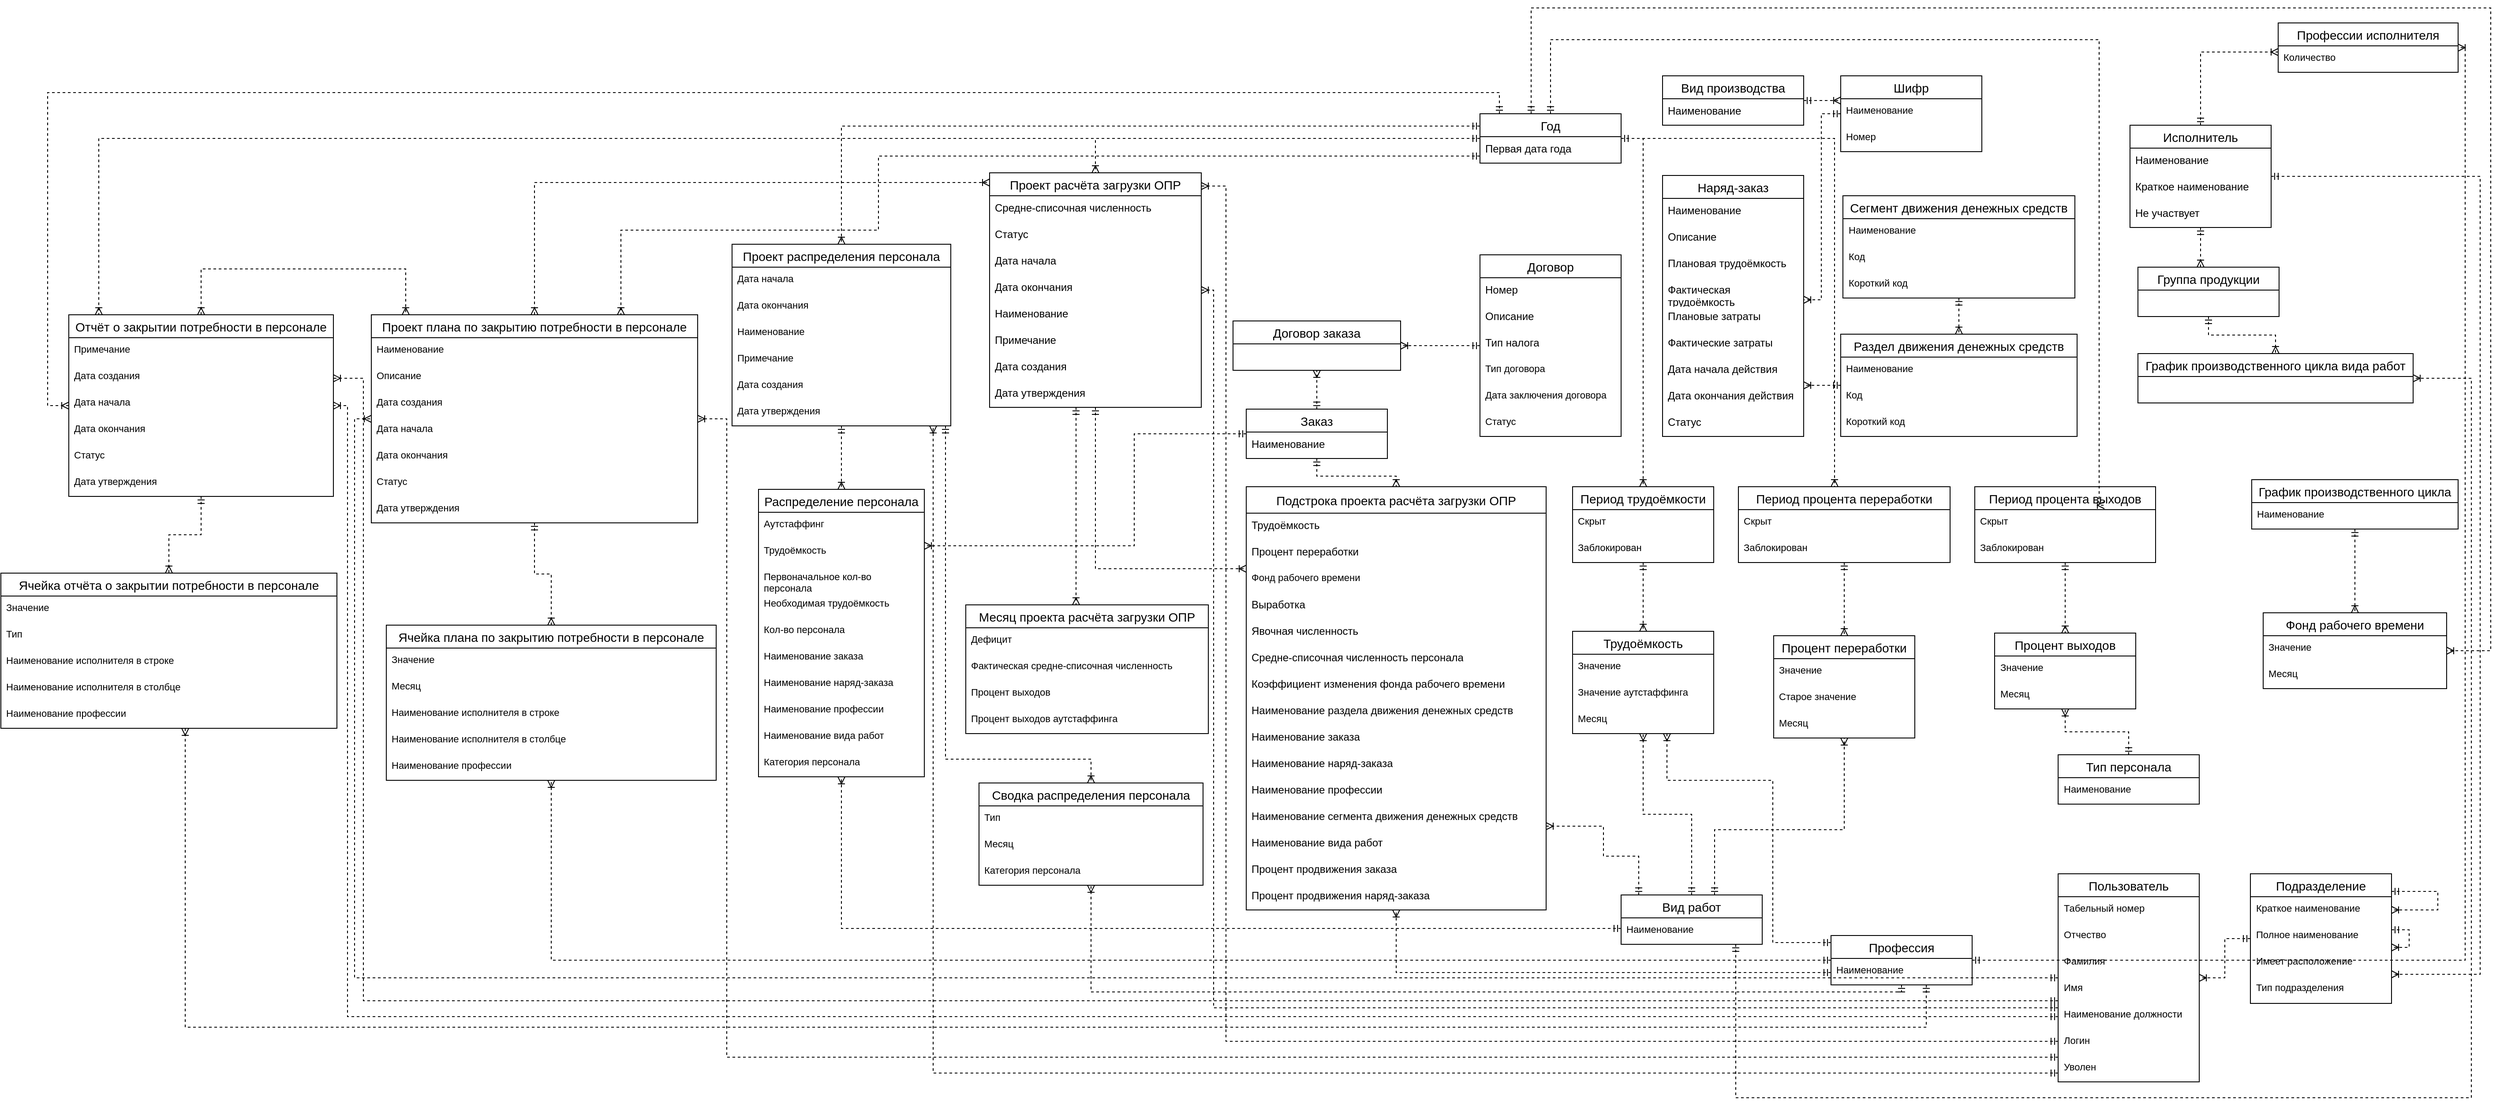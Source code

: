 <mxfile version="24.2.2" type="github">
  <diagram name="Страница 1" id="hVIG6fZbSnTpJ2coA_qM">
    <mxGraphModel dx="4890" dy="1078" grid="0" gridSize="10" guides="1" tooltips="1" connect="1" arrows="1" fold="1" page="1" pageScale="1" pageWidth="3300" pageHeight="4681" math="0" shadow="0">
      <root>
        <mxCell id="0" />
        <mxCell id="1" parent="0" />
        <mxCell id="-1_lXtkrRVPUCVHb9YS8-78" style="edgeStyle=orthogonalEdgeStyle;rounded=0;orthogonalLoop=1;jettySize=auto;html=1;dashed=1;strokeColor=default;align=center;verticalAlign=middle;fontFamily=Helvetica;fontSize=11;fontColor=default;labelBackgroundColor=default;endArrow=ERoneToMany;endFill=0;startArrow=ERmandOne;startFill=0;" parent="1" source="-1_lXtkrRVPUCVHb9YS8-47" target="-1_lXtkrRVPUCVHb9YS8-73" edge="1">
          <mxGeometry relative="1" as="geometry">
            <Array as="points">
              <mxPoint x="-1897" y="2430" />
              <mxPoint x="-1897" y="2430" />
            </Array>
          </mxGeometry>
        </mxCell>
        <mxCell id="-1_lXtkrRVPUCVHb9YS8-79" style="edgeStyle=orthogonalEdgeStyle;rounded=0;orthogonalLoop=1;jettySize=auto;html=1;dashed=1;strokeColor=default;align=center;verticalAlign=middle;fontFamily=Helvetica;fontSize=11;fontColor=default;labelBackgroundColor=default;startArrow=ERmandOne;startFill=0;endArrow=ERoneToMany;endFill=0;" parent="1" source="-1_lXtkrRVPUCVHb9YS8-47" target="-1_lXtkrRVPUCVHb9YS8-57" edge="1">
          <mxGeometry relative="1" as="geometry">
            <Array as="points">
              <mxPoint x="-1875" y="2442" />
            </Array>
          </mxGeometry>
        </mxCell>
        <mxCell id="-1_lXtkrRVPUCVHb9YS8-47" value="Проект расчёта загрузки ОПР" style="swimlane;fontStyle=0;childLayout=stackLayout;horizontal=1;startSize=26;horizontalStack=0;resizeParent=1;resizeParentMax=0;resizeLast=0;collapsible=1;marginBottom=0;align=center;fontSize=14;" parent="1" vertex="1">
          <mxGeometry x="-1995" y="1993" width="240" height="266" as="geometry" />
        </mxCell>
        <mxCell id="-1_lXtkrRVPUCVHb9YS8-48" value="Средне-списочная численность" style="text;strokeColor=none;fillColor=none;spacingLeft=4;spacingRight=4;overflow=hidden;rotatable=0;points=[[0,0.5],[1,0.5]];portConstraint=eastwest;fontSize=12;whiteSpace=wrap;html=1;" parent="-1_lXtkrRVPUCVHb9YS8-47" vertex="1">
          <mxGeometry y="26" width="240" height="30" as="geometry" />
        </mxCell>
        <mxCell id="-1_lXtkrRVPUCVHb9YS8-49" value="Статус" style="text;strokeColor=none;fillColor=none;spacingLeft=4;spacingRight=4;overflow=hidden;rotatable=0;points=[[0,0.5],[1,0.5]];portConstraint=eastwest;fontSize=12;whiteSpace=wrap;html=1;" parent="-1_lXtkrRVPUCVHb9YS8-47" vertex="1">
          <mxGeometry y="56" width="240" height="30" as="geometry" />
        </mxCell>
        <mxCell id="-1_lXtkrRVPUCVHb9YS8-51" value="Дата начала" style="text;strokeColor=none;fillColor=none;spacingLeft=4;spacingRight=4;overflow=hidden;rotatable=0;points=[[0,0.5],[1,0.5]];portConstraint=eastwest;fontSize=12;whiteSpace=wrap;html=1;" parent="-1_lXtkrRVPUCVHb9YS8-47" vertex="1">
          <mxGeometry y="86" width="240" height="30" as="geometry" />
        </mxCell>
        <mxCell id="-1_lXtkrRVPUCVHb9YS8-52" value="Дата окончания" style="text;strokeColor=none;fillColor=none;spacingLeft=4;spacingRight=4;overflow=hidden;rotatable=0;points=[[0,0.5],[1,0.5]];portConstraint=eastwest;fontSize=12;whiteSpace=wrap;html=1;" parent="-1_lXtkrRVPUCVHb9YS8-47" vertex="1">
          <mxGeometry y="116" width="240" height="30" as="geometry" />
        </mxCell>
        <mxCell id="-1_lXtkrRVPUCVHb9YS8-53" value="Наименование" style="text;strokeColor=none;fillColor=none;spacingLeft=4;spacingRight=4;overflow=hidden;rotatable=0;points=[[0,0.5],[1,0.5]];portConstraint=eastwest;fontSize=12;whiteSpace=wrap;html=1;" parent="-1_lXtkrRVPUCVHb9YS8-47" vertex="1">
          <mxGeometry y="146" width="240" height="30" as="geometry" />
        </mxCell>
        <mxCell id="-1_lXtkrRVPUCVHb9YS8-54" value="Примечание" style="text;strokeColor=none;fillColor=none;spacingLeft=4;spacingRight=4;overflow=hidden;rotatable=0;points=[[0,0.5],[1,0.5]];portConstraint=eastwest;fontSize=12;whiteSpace=wrap;html=1;" parent="-1_lXtkrRVPUCVHb9YS8-47" vertex="1">
          <mxGeometry y="176" width="240" height="30" as="geometry" />
        </mxCell>
        <mxCell id="-1_lXtkrRVPUCVHb9YS8-55" value="Дата создания" style="text;strokeColor=none;fillColor=none;spacingLeft=4;spacingRight=4;overflow=hidden;rotatable=0;points=[[0,0.5],[1,0.5]];portConstraint=eastwest;fontSize=12;whiteSpace=wrap;html=1;" parent="-1_lXtkrRVPUCVHb9YS8-47" vertex="1">
          <mxGeometry y="206" width="240" height="30" as="geometry" />
        </mxCell>
        <mxCell id="-1_lXtkrRVPUCVHb9YS8-56" value="Дата утверждения" style="text;strokeColor=none;fillColor=none;spacingLeft=4;spacingRight=4;overflow=hidden;rotatable=0;points=[[0,0.5],[1,0.5]];portConstraint=eastwest;fontSize=12;whiteSpace=wrap;html=1;" parent="-1_lXtkrRVPUCVHb9YS8-47" vertex="1">
          <mxGeometry y="236" width="240" height="30" as="geometry" />
        </mxCell>
        <mxCell id="-1_lXtkrRVPUCVHb9YS8-57" value="Подстрока проекта расчёта загрузки ОПР" style="swimlane;fontStyle=0;childLayout=stackLayout;horizontal=1;startSize=30;horizontalStack=0;resizeParent=1;resizeParentMax=0;resizeLast=0;collapsible=1;marginBottom=0;align=center;fontSize=14;" parent="1" vertex="1">
          <mxGeometry x="-1704" y="2349" width="340" height="480" as="geometry" />
        </mxCell>
        <mxCell id="-1_lXtkrRVPUCVHb9YS8-66" value="Трудоёмкость" style="text;strokeColor=none;fillColor=none;spacingLeft=4;spacingRight=4;overflow=hidden;rotatable=0;points=[[0,0.5],[1,0.5]];portConstraint=eastwest;fontSize=12;whiteSpace=wrap;html=1;" parent="-1_lXtkrRVPUCVHb9YS8-57" vertex="1">
          <mxGeometry y="30" width="340" height="30" as="geometry" />
        </mxCell>
        <mxCell id="-1_lXtkrRVPUCVHb9YS8-67" value="Процент переработки" style="text;strokeColor=none;fillColor=none;spacingLeft=4;spacingRight=4;overflow=hidden;rotatable=0;points=[[0,0.5],[1,0.5]];portConstraint=eastwest;fontSize=12;whiteSpace=wrap;html=1;" parent="-1_lXtkrRVPUCVHb9YS8-57" vertex="1">
          <mxGeometry y="60" width="340" height="30" as="geometry" />
        </mxCell>
        <mxCell id="-1_lXtkrRVPUCVHb9YS8-72" value="Фонд рабочего времени" style="text;strokeColor=none;fillColor=none;spacingLeft=4;spacingRight=4;overflow=hidden;rotatable=0;points=[[0,0.5],[1,0.5]];portConstraint=eastwest;fontSize=11;whiteSpace=wrap;html=1;fontFamily=Helvetica;fontColor=default;labelBackgroundColor=default;" parent="-1_lXtkrRVPUCVHb9YS8-57" vertex="1">
          <mxGeometry y="90" width="340" height="30" as="geometry" />
        </mxCell>
        <mxCell id="-1_lXtkrRVPUCVHb9YS8-69" value="Выработка" style="text;strokeColor=none;fillColor=none;spacingLeft=4;spacingRight=4;overflow=hidden;rotatable=0;points=[[0,0.5],[1,0.5]];portConstraint=eastwest;fontSize=12;whiteSpace=wrap;html=1;" parent="-1_lXtkrRVPUCVHb9YS8-57" vertex="1">
          <mxGeometry y="120" width="340" height="30" as="geometry" />
        </mxCell>
        <mxCell id="-1_lXtkrRVPUCVHb9YS8-70" value="Явочная численность" style="text;strokeColor=none;fillColor=none;spacingLeft=4;spacingRight=4;overflow=hidden;rotatable=0;points=[[0,0.5],[1,0.5]];portConstraint=eastwest;fontSize=12;whiteSpace=wrap;html=1;" parent="-1_lXtkrRVPUCVHb9YS8-57" vertex="1">
          <mxGeometry y="150" width="340" height="30" as="geometry" />
        </mxCell>
        <mxCell id="-1_lXtkrRVPUCVHb9YS8-71" value="Средне-списочная численность персонала" style="text;strokeColor=none;fillColor=none;spacingLeft=4;spacingRight=4;overflow=hidden;rotatable=0;points=[[0,0.5],[1,0.5]];portConstraint=eastwest;fontSize=12;whiteSpace=wrap;html=1;" parent="-1_lXtkrRVPUCVHb9YS8-57" vertex="1">
          <mxGeometry y="180" width="340" height="30" as="geometry" />
        </mxCell>
        <mxCell id="-1_lXtkrRVPUCVHb9YS8-68" value="Коэффициент изменения фонда рабочего времени" style="text;strokeColor=none;fillColor=none;spacingLeft=4;spacingRight=4;overflow=hidden;rotatable=0;points=[[0,0.5],[1,0.5]];portConstraint=eastwest;fontSize=12;whiteSpace=wrap;html=1;" parent="-1_lXtkrRVPUCVHb9YS8-57" vertex="1">
          <mxGeometry y="210" width="340" height="30" as="geometry" />
        </mxCell>
        <mxCell id="-1_lXtkrRVPUCVHb9YS8-65" value="Наименование раздела движения денежных средств" style="text;strokeColor=none;fillColor=none;spacingLeft=4;spacingRight=4;overflow=hidden;rotatable=0;points=[[0,0.5],[1,0.5]];portConstraint=eastwest;fontSize=12;whiteSpace=wrap;html=1;" parent="-1_lXtkrRVPUCVHb9YS8-57" vertex="1">
          <mxGeometry y="240" width="340" height="30" as="geometry" />
        </mxCell>
        <mxCell id="-1_lXtkrRVPUCVHb9YS8-58" value="Наименование заказа" style="text;strokeColor=none;fillColor=none;spacingLeft=4;spacingRight=4;overflow=hidden;rotatable=0;points=[[0,0.5],[1,0.5]];portConstraint=eastwest;fontSize=12;whiteSpace=wrap;html=1;" parent="-1_lXtkrRVPUCVHb9YS8-57" vertex="1">
          <mxGeometry y="270" width="340" height="30" as="geometry" />
        </mxCell>
        <mxCell id="-1_lXtkrRVPUCVHb9YS8-61" value="Наименование наряд-заказа" style="text;strokeColor=none;fillColor=none;spacingLeft=4;spacingRight=4;overflow=hidden;rotatable=0;points=[[0,0.5],[1,0.5]];portConstraint=eastwest;fontSize=12;whiteSpace=wrap;html=1;" parent="-1_lXtkrRVPUCVHb9YS8-57" vertex="1">
          <mxGeometry y="300" width="340" height="30" as="geometry" />
        </mxCell>
        <mxCell id="-1_lXtkrRVPUCVHb9YS8-63" value="Наименование профессии" style="text;strokeColor=none;fillColor=none;spacingLeft=4;spacingRight=4;overflow=hidden;rotatable=0;points=[[0,0.5],[1,0.5]];portConstraint=eastwest;fontSize=12;whiteSpace=wrap;html=1;" parent="-1_lXtkrRVPUCVHb9YS8-57" vertex="1">
          <mxGeometry y="330" width="340" height="30" as="geometry" />
        </mxCell>
        <mxCell id="-1_lXtkrRVPUCVHb9YS8-64" value="Наименование сегмента движения денежных средств" style="text;strokeColor=none;fillColor=none;spacingLeft=4;spacingRight=4;overflow=hidden;rotatable=0;points=[[0,0.5],[1,0.5]];portConstraint=eastwest;fontSize=12;whiteSpace=wrap;html=1;" parent="-1_lXtkrRVPUCVHb9YS8-57" vertex="1">
          <mxGeometry y="360" width="340" height="30" as="geometry" />
        </mxCell>
        <mxCell id="-1_lXtkrRVPUCVHb9YS8-62" value="Наименование вида работ" style="text;strokeColor=none;fillColor=none;spacingLeft=4;spacingRight=4;overflow=hidden;rotatable=0;points=[[0,0.5],[1,0.5]];portConstraint=eastwest;fontSize=12;whiteSpace=wrap;html=1;" parent="-1_lXtkrRVPUCVHb9YS8-57" vertex="1">
          <mxGeometry y="390" width="340" height="30" as="geometry" />
        </mxCell>
        <mxCell id="-1_lXtkrRVPUCVHb9YS8-59" value="Процент продвижения заказа" style="text;strokeColor=none;fillColor=none;spacingLeft=4;spacingRight=4;overflow=hidden;rotatable=0;points=[[0,0.5],[1,0.5]];portConstraint=eastwest;fontSize=12;whiteSpace=wrap;html=1;" parent="-1_lXtkrRVPUCVHb9YS8-57" vertex="1">
          <mxGeometry y="420" width="340" height="30" as="geometry" />
        </mxCell>
        <mxCell id="-1_lXtkrRVPUCVHb9YS8-60" value="Процент продвижения наряд-заказа" style="text;strokeColor=none;fillColor=none;spacingLeft=4;spacingRight=4;overflow=hidden;rotatable=0;points=[[0,0.5],[1,0.5]];portConstraint=eastwest;fontSize=12;whiteSpace=wrap;html=1;" parent="-1_lXtkrRVPUCVHb9YS8-57" vertex="1">
          <mxGeometry y="450" width="340" height="30" as="geometry" />
        </mxCell>
        <mxCell id="-1_lXtkrRVPUCVHb9YS8-73" value="Месяц проекта расчёта загрузки ОПР" style="swimlane;fontStyle=0;childLayout=stackLayout;horizontal=1;startSize=26;horizontalStack=0;resizeParent=1;resizeParentMax=0;resizeLast=0;collapsible=1;marginBottom=0;align=center;fontSize=14;fontFamily=Helvetica;fontColor=default;labelBackgroundColor=default;" parent="1" vertex="1">
          <mxGeometry x="-2022" y="2483" width="275" height="146" as="geometry" />
        </mxCell>
        <mxCell id="-1_lXtkrRVPUCVHb9YS8-74" value="Дефицит" style="text;strokeColor=none;fillColor=none;spacingLeft=4;spacingRight=4;overflow=hidden;rotatable=0;points=[[0,0.5],[1,0.5]];portConstraint=eastwest;fontSize=11;whiteSpace=wrap;html=1;fontFamily=Helvetica;fontColor=default;labelBackgroundColor=default;" parent="-1_lXtkrRVPUCVHb9YS8-73" vertex="1">
          <mxGeometry y="26" width="275" height="30" as="geometry" />
        </mxCell>
        <mxCell id="-1_lXtkrRVPUCVHb9YS8-75" value="Фактическая средне-списочная численность" style="text;strokeColor=none;fillColor=none;spacingLeft=4;spacingRight=4;overflow=hidden;rotatable=0;points=[[0,0.5],[1,0.5]];portConstraint=eastwest;fontSize=11;whiteSpace=wrap;html=1;fontFamily=Helvetica;fontColor=default;labelBackgroundColor=default;" parent="-1_lXtkrRVPUCVHb9YS8-73" vertex="1">
          <mxGeometry y="56" width="275" height="30" as="geometry" />
        </mxCell>
        <mxCell id="-1_lXtkrRVPUCVHb9YS8-76" value="Процент выходов" style="text;strokeColor=none;fillColor=none;spacingLeft=4;spacingRight=4;overflow=hidden;rotatable=0;points=[[0,0.5],[1,0.5]];portConstraint=eastwest;fontSize=11;whiteSpace=wrap;html=1;fontFamily=Helvetica;fontColor=default;labelBackgroundColor=default;" parent="-1_lXtkrRVPUCVHb9YS8-73" vertex="1">
          <mxGeometry y="86" width="275" height="30" as="geometry" />
        </mxCell>
        <mxCell id="-1_lXtkrRVPUCVHb9YS8-77" value="Процент выходов аутстаффинга" style="text;strokeColor=none;fillColor=none;spacingLeft=4;spacingRight=4;overflow=hidden;rotatable=0;points=[[0,0.5],[1,0.5]];portConstraint=eastwest;fontSize=11;whiteSpace=wrap;html=1;fontFamily=Helvetica;fontColor=default;labelBackgroundColor=default;" parent="-1_lXtkrRVPUCVHb9YS8-73" vertex="1">
          <mxGeometry y="116" width="275" height="30" as="geometry" />
        </mxCell>
        <mxCell id="-1_lXtkrRVPUCVHb9YS8-100" style="edgeStyle=orthogonalEdgeStyle;rounded=0;orthogonalLoop=1;jettySize=auto;html=1;dashed=1;strokeColor=default;align=center;verticalAlign=middle;fontFamily=Helvetica;fontSize=11;fontColor=default;labelBackgroundColor=default;startArrow=ERmandOne;startFill=0;endArrow=ERoneToMany;endFill=0;" parent="1" source="-1_lXtkrRVPUCVHb9YS8-85" target="-1_lXtkrRVPUCVHb9YS8-87" edge="1">
          <mxGeometry relative="1" as="geometry" />
        </mxCell>
        <mxCell id="-1_lXtkrRVPUCVHb9YS8-328" style="edgeStyle=orthogonalEdgeStyle;rounded=0;orthogonalLoop=1;jettySize=auto;html=1;dashed=1;strokeColor=default;align=center;verticalAlign=middle;fontFamily=Helvetica;fontSize=11;fontColor=default;labelBackgroundColor=default;startArrow=ERmandOne;startFill=0;endArrow=ERoneToMany;endFill=0;" parent="1" source="-1_lXtkrRVPUCVHb9YS8-85" target="-1_lXtkrRVPUCVHb9YS8-57" edge="1">
          <mxGeometry relative="1" as="geometry" />
        </mxCell>
        <mxCell id="-1_lXtkrRVPUCVHb9YS8-330" style="edgeStyle=orthogonalEdgeStyle;rounded=0;orthogonalLoop=1;jettySize=auto;html=1;dashed=1;strokeColor=default;align=center;verticalAlign=middle;fontFamily=Helvetica;fontSize=11;fontColor=default;labelBackgroundColor=default;startArrow=ERmandOne;startFill=0;endArrow=ERoneToMany;endFill=0;" parent="1" source="-1_lXtkrRVPUCVHb9YS8-85" target="-1_lXtkrRVPUCVHb9YS8-229" edge="1">
          <mxGeometry relative="1" as="geometry">
            <Array as="points">
              <mxPoint x="-1831" y="2289" />
              <mxPoint x="-1831" y="2416" />
            </Array>
          </mxGeometry>
        </mxCell>
        <mxCell id="-1_lXtkrRVPUCVHb9YS8-85" value="Заказ" style="swimlane;fontStyle=0;childLayout=stackLayout;horizontal=1;startSize=26;horizontalStack=0;resizeParent=1;resizeParentMax=0;resizeLast=0;collapsible=1;marginBottom=0;align=center;fontSize=14;" parent="1" vertex="1">
          <mxGeometry x="-1704" y="2261" width="160" height="56" as="geometry" />
        </mxCell>
        <mxCell id="-1_lXtkrRVPUCVHb9YS8-86" value="Наименование" style="text;strokeColor=none;fillColor=none;spacingLeft=4;spacingRight=4;overflow=hidden;rotatable=0;points=[[0,0.5],[1,0.5]];portConstraint=eastwest;fontSize=12;whiteSpace=wrap;html=1;" parent="-1_lXtkrRVPUCVHb9YS8-85" vertex="1">
          <mxGeometry y="26" width="160" height="30" as="geometry" />
        </mxCell>
        <mxCell id="-1_lXtkrRVPUCVHb9YS8-87" value="Договор заказа" style="swimlane;fontStyle=0;childLayout=stackLayout;horizontal=1;startSize=26;horizontalStack=0;resizeParent=1;resizeParentMax=0;resizeLast=0;collapsible=1;marginBottom=0;align=center;fontSize=14;" parent="1" vertex="1">
          <mxGeometry x="-1719" y="2161" width="190" height="56" as="geometry" />
        </mxCell>
        <mxCell id="-1_lXtkrRVPUCVHb9YS8-99" style="edgeStyle=orthogonalEdgeStyle;rounded=0;orthogonalLoop=1;jettySize=auto;html=1;dashed=1;strokeColor=default;align=center;verticalAlign=middle;fontFamily=Helvetica;fontSize=11;fontColor=default;labelBackgroundColor=default;startArrow=ERmandOne;startFill=0;endArrow=ERoneToMany;endFill=0;" parent="1" source="-1_lXtkrRVPUCVHb9YS8-92" target="-1_lXtkrRVPUCVHb9YS8-87" edge="1">
          <mxGeometry relative="1" as="geometry" />
        </mxCell>
        <mxCell id="-1_lXtkrRVPUCVHb9YS8-92" value="Договор" style="swimlane;fontStyle=0;childLayout=stackLayout;horizontal=1;startSize=26;horizontalStack=0;resizeParent=1;resizeParentMax=0;resizeLast=0;collapsible=1;marginBottom=0;align=center;fontSize=14;" parent="1" vertex="1">
          <mxGeometry x="-1439" y="2086" width="160" height="206" as="geometry" />
        </mxCell>
        <mxCell id="-1_lXtkrRVPUCVHb9YS8-93" value="Номер" style="text;strokeColor=none;fillColor=none;spacingLeft=4;spacingRight=4;overflow=hidden;rotatable=0;points=[[0,0.5],[1,0.5]];portConstraint=eastwest;fontSize=12;whiteSpace=wrap;html=1;" parent="-1_lXtkrRVPUCVHb9YS8-92" vertex="1">
          <mxGeometry y="26" width="160" height="30" as="geometry" />
        </mxCell>
        <mxCell id="-1_lXtkrRVPUCVHb9YS8-94" value="Описание" style="text;strokeColor=none;fillColor=none;spacingLeft=4;spacingRight=4;overflow=hidden;rotatable=0;points=[[0,0.5],[1,0.5]];portConstraint=eastwest;fontSize=12;whiteSpace=wrap;html=1;" parent="-1_lXtkrRVPUCVHb9YS8-92" vertex="1">
          <mxGeometry y="56" width="160" height="30" as="geometry" />
        </mxCell>
        <mxCell id="-1_lXtkrRVPUCVHb9YS8-95" value="Тип налога" style="text;strokeColor=none;fillColor=none;spacingLeft=4;spacingRight=4;overflow=hidden;rotatable=0;points=[[0,0.5],[1,0.5]];portConstraint=eastwest;fontSize=12;whiteSpace=wrap;html=1;" parent="-1_lXtkrRVPUCVHb9YS8-92" vertex="1">
          <mxGeometry y="86" width="160" height="30" as="geometry" />
        </mxCell>
        <mxCell id="-1_lXtkrRVPUCVHb9YS8-96" value="Тип договора" style="text;strokeColor=none;fillColor=none;spacingLeft=4;spacingRight=4;overflow=hidden;rotatable=0;points=[[0,0.5],[1,0.5]];portConstraint=eastwest;fontSize=11;whiteSpace=wrap;html=1;fontFamily=Helvetica;fontColor=default;labelBackgroundColor=default;" parent="-1_lXtkrRVPUCVHb9YS8-92" vertex="1">
          <mxGeometry y="116" width="160" height="30" as="geometry" />
        </mxCell>
        <mxCell id="-1_lXtkrRVPUCVHb9YS8-97" value="Дата заключения договора" style="text;strokeColor=none;fillColor=none;spacingLeft=4;spacingRight=4;overflow=hidden;rotatable=0;points=[[0,0.5],[1,0.5]];portConstraint=eastwest;fontSize=11;whiteSpace=wrap;html=1;fontFamily=Helvetica;fontColor=default;labelBackgroundColor=default;" parent="-1_lXtkrRVPUCVHb9YS8-92" vertex="1">
          <mxGeometry y="146" width="160" height="30" as="geometry" />
        </mxCell>
        <mxCell id="-1_lXtkrRVPUCVHb9YS8-98" value="Статус" style="text;strokeColor=none;fillColor=none;spacingLeft=4;spacingRight=4;overflow=hidden;rotatable=0;points=[[0,0.5],[1,0.5]];portConstraint=eastwest;fontSize=11;whiteSpace=wrap;html=1;fontFamily=Helvetica;fontColor=default;labelBackgroundColor=default;" parent="-1_lXtkrRVPUCVHb9YS8-92" vertex="1">
          <mxGeometry y="176" width="160" height="30" as="geometry" />
        </mxCell>
        <mxCell id="-1_lXtkrRVPUCVHb9YS8-101" value="Наряд-заказ" style="swimlane;fontStyle=0;childLayout=stackLayout;horizontal=1;startSize=26;horizontalStack=0;resizeParent=1;resizeParentMax=0;resizeLast=0;collapsible=1;marginBottom=0;align=center;fontSize=14;" parent="1" vertex="1">
          <mxGeometry x="-1232" y="1996" width="160" height="296" as="geometry" />
        </mxCell>
        <mxCell id="-1_lXtkrRVPUCVHb9YS8-102" value="Наименование" style="text;strokeColor=none;fillColor=none;spacingLeft=4;spacingRight=4;overflow=hidden;rotatable=0;points=[[0,0.5],[1,0.5]];portConstraint=eastwest;fontSize=12;whiteSpace=wrap;html=1;" parent="-1_lXtkrRVPUCVHb9YS8-101" vertex="1">
          <mxGeometry y="26" width="160" height="30" as="geometry" />
        </mxCell>
        <mxCell id="-1_lXtkrRVPUCVHb9YS8-103" value="Описание" style="text;strokeColor=none;fillColor=none;spacingLeft=4;spacingRight=4;overflow=hidden;rotatable=0;points=[[0,0.5],[1,0.5]];portConstraint=eastwest;fontSize=12;whiteSpace=wrap;html=1;" parent="-1_lXtkrRVPUCVHb9YS8-101" vertex="1">
          <mxGeometry y="56" width="160" height="30" as="geometry" />
        </mxCell>
        <mxCell id="-1_lXtkrRVPUCVHb9YS8-104" value="Плановая трудоёмкость" style="text;strokeColor=none;fillColor=none;spacingLeft=4;spacingRight=4;overflow=hidden;rotatable=0;points=[[0,0.5],[1,0.5]];portConstraint=eastwest;fontSize=12;whiteSpace=wrap;html=1;" parent="-1_lXtkrRVPUCVHb9YS8-101" vertex="1">
          <mxGeometry y="86" width="160" height="30" as="geometry" />
        </mxCell>
        <mxCell id="-1_lXtkrRVPUCVHb9YS8-105" value="Фактическая трудоёмкость" style="text;strokeColor=none;fillColor=none;spacingLeft=4;spacingRight=4;overflow=hidden;rotatable=0;points=[[0,0.5],[1,0.5]];portConstraint=eastwest;fontSize=12;whiteSpace=wrap;html=1;" parent="-1_lXtkrRVPUCVHb9YS8-101" vertex="1">
          <mxGeometry y="116" width="160" height="30" as="geometry" />
        </mxCell>
        <mxCell id="-1_lXtkrRVPUCVHb9YS8-106" value="Плановые затраты" style="text;strokeColor=none;fillColor=none;spacingLeft=4;spacingRight=4;overflow=hidden;rotatable=0;points=[[0,0.5],[1,0.5]];portConstraint=eastwest;fontSize=12;whiteSpace=wrap;html=1;" parent="-1_lXtkrRVPUCVHb9YS8-101" vertex="1">
          <mxGeometry y="146" width="160" height="30" as="geometry" />
        </mxCell>
        <mxCell id="-1_lXtkrRVPUCVHb9YS8-107" value="Фактические затраты" style="text;strokeColor=none;fillColor=none;spacingLeft=4;spacingRight=4;overflow=hidden;rotatable=0;points=[[0,0.5],[1,0.5]];portConstraint=eastwest;fontSize=12;whiteSpace=wrap;html=1;" parent="-1_lXtkrRVPUCVHb9YS8-101" vertex="1">
          <mxGeometry y="176" width="160" height="30" as="geometry" />
        </mxCell>
        <mxCell id="-1_lXtkrRVPUCVHb9YS8-108" value="Дата начала действия" style="text;strokeColor=none;fillColor=none;spacingLeft=4;spacingRight=4;overflow=hidden;rotatable=0;points=[[0,0.5],[1,0.5]];portConstraint=eastwest;fontSize=12;whiteSpace=wrap;html=1;" parent="-1_lXtkrRVPUCVHb9YS8-101" vertex="1">
          <mxGeometry y="206" width="160" height="30" as="geometry" />
        </mxCell>
        <mxCell id="-1_lXtkrRVPUCVHb9YS8-109" value="Дата окончания действия" style="text;strokeColor=none;fillColor=none;spacingLeft=4;spacingRight=4;overflow=hidden;rotatable=0;points=[[0,0.5],[1,0.5]];portConstraint=eastwest;fontSize=12;whiteSpace=wrap;html=1;" parent="-1_lXtkrRVPUCVHb9YS8-101" vertex="1">
          <mxGeometry y="236" width="160" height="30" as="geometry" />
        </mxCell>
        <mxCell id="-1_lXtkrRVPUCVHb9YS8-110" value="Статус" style="text;strokeColor=none;fillColor=none;spacingLeft=4;spacingRight=4;overflow=hidden;rotatable=0;points=[[0,0.5],[1,0.5]];portConstraint=eastwest;fontSize=12;whiteSpace=wrap;html=1;" parent="-1_lXtkrRVPUCVHb9YS8-101" vertex="1">
          <mxGeometry y="266" width="160" height="30" as="geometry" />
        </mxCell>
        <mxCell id="-1_lXtkrRVPUCVHb9YS8-129" style="edgeStyle=orthogonalEdgeStyle;rounded=0;orthogonalLoop=1;jettySize=auto;html=1;dashed=1;strokeColor=default;align=center;verticalAlign=middle;fontFamily=Helvetica;fontSize=11;fontColor=default;labelBackgroundColor=default;startArrow=ERmandOne;startFill=0;endArrow=ERoneToMany;endFill=0;" parent="1" source="-1_lXtkrRVPUCVHb9YS8-111" target="-1_lXtkrRVPUCVHb9YS8-101" edge="1">
          <mxGeometry relative="1" as="geometry">
            <Array as="points">
              <mxPoint x="-1052" y="1926" />
              <mxPoint x="-1052" y="2137" />
            </Array>
          </mxGeometry>
        </mxCell>
        <mxCell id="-1_lXtkrRVPUCVHb9YS8-111" value="Шифр" style="swimlane;fontStyle=0;childLayout=stackLayout;horizontal=1;startSize=26;horizontalStack=0;resizeParent=1;resizeParentMax=0;resizeLast=0;collapsible=1;marginBottom=0;align=center;fontSize=14;fontFamily=Helvetica;fontColor=default;labelBackgroundColor=default;" parent="1" vertex="1">
          <mxGeometry x="-1030" y="1883" width="160" height="86" as="geometry" />
        </mxCell>
        <mxCell id="-1_lXtkrRVPUCVHb9YS8-112" value="Наименование" style="text;strokeColor=none;fillColor=none;spacingLeft=4;spacingRight=4;overflow=hidden;rotatable=0;points=[[0,0.5],[1,0.5]];portConstraint=eastwest;fontSize=11;whiteSpace=wrap;html=1;fontFamily=Helvetica;fontColor=default;labelBackgroundColor=default;" parent="-1_lXtkrRVPUCVHb9YS8-111" vertex="1">
          <mxGeometry y="26" width="160" height="30" as="geometry" />
        </mxCell>
        <mxCell id="-1_lXtkrRVPUCVHb9YS8-113" value="Номер" style="text;strokeColor=none;fillColor=none;spacingLeft=4;spacingRight=4;overflow=hidden;rotatable=0;points=[[0,0.5],[1,0.5]];portConstraint=eastwest;fontSize=11;whiteSpace=wrap;html=1;fontFamily=Helvetica;fontColor=default;labelBackgroundColor=default;" parent="-1_lXtkrRVPUCVHb9YS8-111" vertex="1">
          <mxGeometry y="56" width="160" height="30" as="geometry" />
        </mxCell>
        <mxCell id="-1_lXtkrRVPUCVHb9YS8-127" style="edgeStyle=orthogonalEdgeStyle;rounded=0;orthogonalLoop=1;jettySize=auto;html=1;dashed=1;strokeColor=default;align=center;verticalAlign=middle;fontFamily=Helvetica;fontSize=11;fontColor=default;labelBackgroundColor=default;startArrow=ERmandOne;startFill=0;endArrow=ERoneToMany;endFill=0;" parent="1" source="-1_lXtkrRVPUCVHb9YS8-114" target="-1_lXtkrRVPUCVHb9YS8-118" edge="1">
          <mxGeometry relative="1" as="geometry" />
        </mxCell>
        <mxCell id="-1_lXtkrRVPUCVHb9YS8-114" value="Сегмент движения денежных средств" style="swimlane;fontStyle=0;childLayout=stackLayout;horizontal=1;startSize=26;horizontalStack=0;resizeParent=1;resizeParentMax=0;resizeLast=0;collapsible=1;marginBottom=0;align=center;fontSize=14;fontFamily=Helvetica;fontColor=default;labelBackgroundColor=default;" parent="1" vertex="1">
          <mxGeometry x="-1027.5" y="2019" width="263" height="116" as="geometry" />
        </mxCell>
        <mxCell id="-1_lXtkrRVPUCVHb9YS8-115" value="Наименование" style="text;strokeColor=none;fillColor=none;spacingLeft=4;spacingRight=4;overflow=hidden;rotatable=0;points=[[0,0.5],[1,0.5]];portConstraint=eastwest;fontSize=11;whiteSpace=wrap;html=1;fontFamily=Helvetica;fontColor=default;labelBackgroundColor=default;" parent="-1_lXtkrRVPUCVHb9YS8-114" vertex="1">
          <mxGeometry y="26" width="263" height="30" as="geometry" />
        </mxCell>
        <mxCell id="-1_lXtkrRVPUCVHb9YS8-116" value="Код" style="text;strokeColor=none;fillColor=none;spacingLeft=4;spacingRight=4;overflow=hidden;rotatable=0;points=[[0,0.5],[1,0.5]];portConstraint=eastwest;fontSize=11;whiteSpace=wrap;html=1;fontFamily=Helvetica;fontColor=default;labelBackgroundColor=default;" parent="-1_lXtkrRVPUCVHb9YS8-114" vertex="1">
          <mxGeometry y="56" width="263" height="30" as="geometry" />
        </mxCell>
        <mxCell id="-1_lXtkrRVPUCVHb9YS8-117" value="Короткий код" style="text;strokeColor=none;fillColor=none;spacingLeft=4;spacingRight=4;overflow=hidden;rotatable=0;points=[[0,0.5],[1,0.5]];portConstraint=eastwest;fontSize=11;whiteSpace=wrap;html=1;fontFamily=Helvetica;fontColor=default;labelBackgroundColor=default;" parent="-1_lXtkrRVPUCVHb9YS8-114" vertex="1">
          <mxGeometry y="86" width="263" height="30" as="geometry" />
        </mxCell>
        <mxCell id="-1_lXtkrRVPUCVHb9YS8-126" style="edgeStyle=orthogonalEdgeStyle;rounded=0;orthogonalLoop=1;jettySize=auto;html=1;dashed=1;strokeColor=default;align=center;verticalAlign=middle;fontFamily=Helvetica;fontSize=11;fontColor=default;labelBackgroundColor=default;startArrow=ERmandOne;startFill=0;endArrow=ERoneToMany;endFill=0;" parent="1" source="-1_lXtkrRVPUCVHb9YS8-118" target="-1_lXtkrRVPUCVHb9YS8-101" edge="1">
          <mxGeometry relative="1" as="geometry">
            <Array as="points">
              <mxPoint x="-1051" y="2234" />
              <mxPoint x="-1051" y="2234" />
            </Array>
          </mxGeometry>
        </mxCell>
        <mxCell id="-1_lXtkrRVPUCVHb9YS8-118" value="Раздел движения денежных средств" style="swimlane;fontStyle=0;childLayout=stackLayout;horizontal=1;startSize=26;horizontalStack=0;resizeParent=1;resizeParentMax=0;resizeLast=0;collapsible=1;marginBottom=0;align=center;fontSize=14;fontFamily=Helvetica;fontColor=default;labelBackgroundColor=default;" parent="1" vertex="1">
          <mxGeometry x="-1030" y="2176" width="268" height="116" as="geometry" />
        </mxCell>
        <mxCell id="-1_lXtkrRVPUCVHb9YS8-119" value="Наименование" style="text;strokeColor=none;fillColor=none;spacingLeft=4;spacingRight=4;overflow=hidden;rotatable=0;points=[[0,0.5],[1,0.5]];portConstraint=eastwest;fontSize=11;whiteSpace=wrap;html=1;fontFamily=Helvetica;fontColor=default;labelBackgroundColor=default;" parent="-1_lXtkrRVPUCVHb9YS8-118" vertex="1">
          <mxGeometry y="26" width="268" height="30" as="geometry" />
        </mxCell>
        <mxCell id="-1_lXtkrRVPUCVHb9YS8-120" value="Код" style="text;strokeColor=none;fillColor=none;spacingLeft=4;spacingRight=4;overflow=hidden;rotatable=0;points=[[0,0.5],[1,0.5]];portConstraint=eastwest;fontSize=11;whiteSpace=wrap;html=1;fontFamily=Helvetica;fontColor=default;labelBackgroundColor=default;" parent="-1_lXtkrRVPUCVHb9YS8-118" vertex="1">
          <mxGeometry y="56" width="268" height="30" as="geometry" />
        </mxCell>
        <mxCell id="-1_lXtkrRVPUCVHb9YS8-121" value="Короткий код" style="text;strokeColor=none;fillColor=none;spacingLeft=4;spacingRight=4;overflow=hidden;rotatable=0;points=[[0,0.5],[1,0.5]];portConstraint=eastwest;fontSize=11;whiteSpace=wrap;html=1;fontFamily=Helvetica;fontColor=default;labelBackgroundColor=default;" parent="-1_lXtkrRVPUCVHb9YS8-118" vertex="1">
          <mxGeometry y="86" width="268" height="30" as="geometry" />
        </mxCell>
        <mxCell id="-1_lXtkrRVPUCVHb9YS8-132" style="edgeStyle=orthogonalEdgeStyle;rounded=0;orthogonalLoop=1;jettySize=auto;html=1;dashed=1;strokeColor=default;align=center;verticalAlign=middle;fontFamily=Helvetica;fontSize=11;fontColor=default;labelBackgroundColor=default;startArrow=ERmandOne;startFill=0;endArrow=ERoneToMany;endFill=0;" parent="1" source="-1_lXtkrRVPUCVHb9YS8-130" target="-1_lXtkrRVPUCVHb9YS8-111" edge="1">
          <mxGeometry relative="1" as="geometry">
            <Array as="points">
              <mxPoint x="-1044" y="1911" />
              <mxPoint x="-1044" y="1911" />
            </Array>
          </mxGeometry>
        </mxCell>
        <mxCell id="-1_lXtkrRVPUCVHb9YS8-130" value="Вид производства" style="swimlane;fontStyle=0;childLayout=stackLayout;horizontal=1;startSize=26;horizontalStack=0;resizeParent=1;resizeParentMax=0;resizeLast=0;collapsible=1;marginBottom=0;align=center;fontSize=14;" parent="1" vertex="1">
          <mxGeometry x="-1232" y="1883" width="160" height="56" as="geometry" />
        </mxCell>
        <mxCell id="-1_lXtkrRVPUCVHb9YS8-131" value="Наименование" style="text;strokeColor=none;fillColor=none;spacingLeft=4;spacingRight=4;overflow=hidden;rotatable=0;points=[[0,0.5],[1,0.5]];portConstraint=eastwest;fontSize=12;whiteSpace=wrap;html=1;" parent="-1_lXtkrRVPUCVHb9YS8-130" vertex="1">
          <mxGeometry y="26" width="160" height="30" as="geometry" />
        </mxCell>
        <mxCell id="-1_lXtkrRVPUCVHb9YS8-319" style="edgeStyle=orthogonalEdgeStyle;rounded=0;orthogonalLoop=1;jettySize=auto;html=1;entryX=0.5;entryY=0;entryDx=0;entryDy=0;dashed=1;strokeColor=default;align=center;verticalAlign=middle;fontFamily=Helvetica;fontSize=11;fontColor=default;labelBackgroundColor=default;startArrow=ERmandOne;startFill=0;endArrow=ERoneToMany;endFill=0;" parent="1" source="-1_lXtkrRVPUCVHb9YS8-133" target="-1_lXtkrRVPUCVHb9YS8-182" edge="1">
          <mxGeometry relative="1" as="geometry">
            <Array as="points">
              <mxPoint x="-1254" y="1954" />
            </Array>
          </mxGeometry>
        </mxCell>
        <mxCell id="-1_lXtkrRVPUCVHb9YS8-320" style="edgeStyle=orthogonalEdgeStyle;rounded=0;orthogonalLoop=1;jettySize=auto;html=1;dashed=1;strokeColor=default;align=center;verticalAlign=middle;fontFamily=Helvetica;fontSize=11;fontColor=default;labelBackgroundColor=default;startArrow=ERmandOne;startFill=0;endArrow=ERoneToMany;endFill=0;" parent="1" source="-1_lXtkrRVPUCVHb9YS8-133" target="-1_lXtkrRVPUCVHb9YS8-47" edge="1">
          <mxGeometry relative="1" as="geometry" />
        </mxCell>
        <mxCell id="-1_lXtkrRVPUCVHb9YS8-321" style="edgeStyle=orthogonalEdgeStyle;rounded=0;orthogonalLoop=1;jettySize=auto;html=1;dashed=1;strokeColor=default;align=center;verticalAlign=middle;fontFamily=Helvetica;fontSize=11;fontColor=default;labelBackgroundColor=default;startArrow=ERmandOne;startFill=0;endArrow=ERoneToMany;endFill=0;" parent="1" source="-1_lXtkrRVPUCVHb9YS8-133" target="-1_lXtkrRVPUCVHb9YS8-222" edge="1">
          <mxGeometry relative="1" as="geometry">
            <Array as="points">
              <mxPoint x="-2163" y="1940" />
            </Array>
          </mxGeometry>
        </mxCell>
        <mxCell id="-1_lXtkrRVPUCVHb9YS8-323" style="edgeStyle=orthogonalEdgeStyle;rounded=0;orthogonalLoop=1;jettySize=auto;html=1;dashed=1;strokeColor=default;align=center;verticalAlign=middle;fontFamily=Helvetica;fontSize=11;fontColor=default;labelBackgroundColor=default;startArrow=ERmandOne;startFill=0;endArrow=ERoneToMany;endFill=0;" parent="1" source="-1_lXtkrRVPUCVHb9YS8-133" target="-1_lXtkrRVPUCVHb9YS8-267" edge="1">
          <mxGeometry relative="1" as="geometry">
            <Array as="points">
              <mxPoint x="-1417" y="1902" />
              <mxPoint x="-3063" y="1902" />
              <mxPoint x="-3063" y="2257" />
            </Array>
          </mxGeometry>
        </mxCell>
        <mxCell id="-1_lXtkrRVPUCVHb9YS8-324" style="edgeStyle=orthogonalEdgeStyle;rounded=0;orthogonalLoop=1;jettySize=auto;html=1;dashed=1;strokeColor=default;align=center;verticalAlign=middle;fontFamily=Helvetica;fontSize=11;fontColor=default;labelBackgroundColor=default;startArrow=ERmandOne;startFill=0;endArrow=ERoneToMany;endFill=0;" parent="1" source="-1_lXtkrRVPUCVHb9YS8-133" target="-1_lXtkrRVPUCVHb9YS8-241" edge="1">
          <mxGeometry relative="1" as="geometry">
            <Array as="points">
              <mxPoint x="-2121" y="1974" />
              <mxPoint x="-2121" y="2058" />
              <mxPoint x="-2413" y="2058" />
            </Array>
          </mxGeometry>
        </mxCell>
        <mxCell id="-1_lXtkrRVPUCVHb9YS8-325" style="edgeStyle=orthogonalEdgeStyle;rounded=0;orthogonalLoop=1;jettySize=auto;html=1;dashed=1;strokeColor=default;align=center;verticalAlign=middle;fontFamily=Helvetica;fontSize=11;fontColor=default;labelBackgroundColor=default;startArrow=ERmandOne;startFill=0;endArrow=ERoneToMany;endFill=0;" parent="1" source="-1_lXtkrRVPUCVHb9YS8-133" target="-1_lXtkrRVPUCVHb9YS8-152" edge="1">
          <mxGeometry relative="1" as="geometry">
            <Array as="points">
              <mxPoint x="-1381" y="1806" />
              <mxPoint x="-293" y="1806" />
              <mxPoint x="-293" y="2535" />
            </Array>
          </mxGeometry>
        </mxCell>
        <mxCell id="-1_lXtkrRVPUCVHb9YS8-327" style="edgeStyle=orthogonalEdgeStyle;rounded=0;orthogonalLoop=1;jettySize=auto;html=1;dashed=1;strokeColor=default;align=center;verticalAlign=middle;fontFamily=Helvetica;fontSize=11;fontColor=default;labelBackgroundColor=default;startArrow=ERmandOne;startFill=0;endArrow=ERoneToMany;endFill=0;" parent="1" source="-1_lXtkrRVPUCVHb9YS8-133" target="-1_lXtkrRVPUCVHb9YS8-168" edge="1">
          <mxGeometry relative="1" as="geometry">
            <Array as="points">
              <mxPoint x="-1037" y="1954" />
            </Array>
          </mxGeometry>
        </mxCell>
        <mxCell id="o2isz9Pg5MKqvAXcG0s5-1" style="edgeStyle=orthogonalEdgeStyle;rounded=0;orthogonalLoop=1;jettySize=auto;html=1;dashed=1;startArrow=ERmandOne;startFill=0;endArrow=ERoneToMany;endFill=0;" edge="1" parent="1" source="-1_lXtkrRVPUCVHb9YS8-133" target="-1_lXtkrRVPUCVHb9YS8-267">
          <mxGeometry relative="1" as="geometry">
            <Array as="points">
              <mxPoint x="-3005" y="1954" />
            </Array>
          </mxGeometry>
        </mxCell>
        <mxCell id="-1_lXtkrRVPUCVHb9YS8-133" value="Год" style="swimlane;fontStyle=0;childLayout=stackLayout;horizontal=1;startSize=26;horizontalStack=0;resizeParent=1;resizeParentMax=0;resizeLast=0;collapsible=1;marginBottom=0;align=center;fontSize=14;" parent="1" vertex="1">
          <mxGeometry x="-1439" y="1926" width="160" height="56" as="geometry" />
        </mxCell>
        <mxCell id="-1_lXtkrRVPUCVHb9YS8-134" value="Первая дата года" style="text;strokeColor=none;fillColor=none;spacingLeft=4;spacingRight=4;overflow=hidden;rotatable=0;points=[[0,0.5],[1,0.5]];portConstraint=eastwest;fontSize=12;whiteSpace=wrap;html=1;" parent="-1_lXtkrRVPUCVHb9YS8-133" vertex="1">
          <mxGeometry y="26" width="160" height="30" as="geometry" />
        </mxCell>
        <mxCell id="-1_lXtkrRVPUCVHb9YS8-142" style="edgeStyle=orthogonalEdgeStyle;rounded=0;orthogonalLoop=1;jettySize=auto;html=1;dashed=1;strokeColor=default;align=center;verticalAlign=middle;fontFamily=Helvetica;fontSize=11;fontColor=default;labelBackgroundColor=default;startArrow=ERmandOne;startFill=0;endArrow=ERoneToMany;endFill=0;" parent="1" source="-1_lXtkrRVPUCVHb9YS8-135" target="-1_lXtkrRVPUCVHb9YS8-140" edge="1">
          <mxGeometry relative="1" as="geometry">
            <Array as="points">
              <mxPoint x="-541" y="2112" />
              <mxPoint x="-541" y="2112" />
            </Array>
          </mxGeometry>
        </mxCell>
        <mxCell id="-1_lXtkrRVPUCVHb9YS8-333" style="edgeStyle=orthogonalEdgeStyle;rounded=0;orthogonalLoop=1;jettySize=auto;html=1;dashed=1;strokeColor=default;align=center;verticalAlign=middle;fontFamily=Helvetica;fontSize=11;fontColor=default;labelBackgroundColor=default;startArrow=ERmandOne;startFill=0;endArrow=ERoneToMany;endFill=0;" parent="1" source="-1_lXtkrRVPUCVHb9YS8-135" target="-1_lXtkrRVPUCVHb9YS8-195" edge="1">
          <mxGeometry relative="1" as="geometry">
            <Array as="points">
              <mxPoint x="-305" y="1997" />
              <mxPoint x="-305" y="2902" />
            </Array>
          </mxGeometry>
        </mxCell>
        <mxCell id="-1_lXtkrRVPUCVHb9YS8-338" style="edgeStyle=orthogonalEdgeStyle;rounded=0;orthogonalLoop=1;jettySize=auto;html=1;dashed=1;strokeColor=default;align=center;verticalAlign=middle;fontFamily=Helvetica;fontSize=11;fontColor=default;labelBackgroundColor=default;startArrow=ERmandOne;startFill=0;endArrow=ERoneToMany;endFill=0;" parent="1" source="-1_lXtkrRVPUCVHb9YS8-135" target="-1_lXtkrRVPUCVHb9YS8-334" edge="1">
          <mxGeometry relative="1" as="geometry">
            <Array as="points">
              <mxPoint x="-622" y="1856" />
            </Array>
          </mxGeometry>
        </mxCell>
        <mxCell id="-1_lXtkrRVPUCVHb9YS8-135" value="Исполнитель" style="swimlane;fontStyle=0;childLayout=stackLayout;horizontal=1;startSize=26;horizontalStack=0;resizeParent=1;resizeParentMax=0;resizeLast=0;collapsible=1;marginBottom=0;align=center;fontSize=14;" parent="1" vertex="1">
          <mxGeometry x="-702" y="1939" width="160" height="116" as="geometry" />
        </mxCell>
        <mxCell id="-1_lXtkrRVPUCVHb9YS8-136" value="Наименование" style="text;strokeColor=none;fillColor=none;spacingLeft=4;spacingRight=4;overflow=hidden;rotatable=0;points=[[0,0.5],[1,0.5]];portConstraint=eastwest;fontSize=12;whiteSpace=wrap;html=1;" parent="-1_lXtkrRVPUCVHb9YS8-135" vertex="1">
          <mxGeometry y="26" width="160" height="30" as="geometry" />
        </mxCell>
        <mxCell id="-1_lXtkrRVPUCVHb9YS8-137" value="Краткое наименование" style="text;strokeColor=none;fillColor=none;spacingLeft=4;spacingRight=4;overflow=hidden;rotatable=0;points=[[0,0.5],[1,0.5]];portConstraint=eastwest;fontSize=12;whiteSpace=wrap;html=1;" parent="-1_lXtkrRVPUCVHb9YS8-135" vertex="1">
          <mxGeometry y="56" width="160" height="30" as="geometry" />
        </mxCell>
        <mxCell id="-1_lXtkrRVPUCVHb9YS8-138" value="Не участвует" style="text;strokeColor=none;fillColor=none;spacingLeft=4;spacingRight=4;overflow=hidden;rotatable=0;points=[[0,0.5],[1,0.5]];portConstraint=eastwest;fontSize=12;whiteSpace=wrap;html=1;" parent="-1_lXtkrRVPUCVHb9YS8-135" vertex="1">
          <mxGeometry y="86" width="160" height="30" as="geometry" />
        </mxCell>
        <mxCell id="-1_lXtkrRVPUCVHb9YS8-147" style="edgeStyle=orthogonalEdgeStyle;rounded=0;orthogonalLoop=1;jettySize=auto;html=1;dashed=1;strokeColor=default;align=center;verticalAlign=middle;fontFamily=Helvetica;fontSize=11;fontColor=default;labelBackgroundColor=default;startArrow=ERmandOne;startFill=0;endArrow=ERoneToMany;endFill=0;" parent="1" source="-1_lXtkrRVPUCVHb9YS8-140" target="-1_lXtkrRVPUCVHb9YS8-143" edge="1">
          <mxGeometry relative="1" as="geometry" />
        </mxCell>
        <mxCell id="-1_lXtkrRVPUCVHb9YS8-140" value="Группа продукции" style="swimlane;fontStyle=0;childLayout=stackLayout;horizontal=1;startSize=26;horizontalStack=0;resizeParent=1;resizeParentMax=0;resizeLast=0;collapsible=1;marginBottom=0;align=center;fontSize=14;" parent="1" vertex="1">
          <mxGeometry x="-693" y="2100" width="160" height="56" as="geometry" />
        </mxCell>
        <mxCell id="-1_lXtkrRVPUCVHb9YS8-143" value="График производственного цикла вида работ" style="swimlane;fontStyle=0;childLayout=stackLayout;horizontal=1;startSize=26;horizontalStack=0;resizeParent=1;resizeParentMax=0;resizeLast=0;collapsible=1;marginBottom=0;align=center;fontSize=14;fontFamily=Helvetica;fontColor=default;labelBackgroundColor=default;" parent="1" vertex="1">
          <mxGeometry x="-693" y="2198" width="312" height="56" as="geometry" />
        </mxCell>
        <mxCell id="-1_lXtkrRVPUCVHb9YS8-158" style="edgeStyle=orthogonalEdgeStyle;rounded=0;orthogonalLoop=1;jettySize=auto;html=1;dashed=1;strokeColor=default;align=center;verticalAlign=middle;fontFamily=Helvetica;fontSize=11;fontColor=default;labelBackgroundColor=default;startArrow=ERmandOne;startFill=0;endArrow=ERoneToMany;endFill=0;" parent="1" source="-1_lXtkrRVPUCVHb9YS8-148" target="-1_lXtkrRVPUCVHb9YS8-152" edge="1">
          <mxGeometry relative="1" as="geometry" />
        </mxCell>
        <mxCell id="-1_lXtkrRVPUCVHb9YS8-148" value="График производственного цикла" style="swimlane;fontStyle=0;childLayout=stackLayout;horizontal=1;startSize=26;horizontalStack=0;resizeParent=1;resizeParentMax=0;resizeLast=0;collapsible=1;marginBottom=0;align=center;fontSize=14;fontFamily=Helvetica;fontColor=default;labelBackgroundColor=default;" parent="1" vertex="1">
          <mxGeometry x="-564" y="2341" width="234" height="56" as="geometry" />
        </mxCell>
        <mxCell id="-1_lXtkrRVPUCVHb9YS8-149" value="Наименование" style="text;strokeColor=none;fillColor=none;spacingLeft=4;spacingRight=4;overflow=hidden;rotatable=0;points=[[0,0.5],[1,0.5]];portConstraint=eastwest;fontSize=11;whiteSpace=wrap;html=1;fontFamily=Helvetica;fontColor=default;labelBackgroundColor=default;" parent="-1_lXtkrRVPUCVHb9YS8-148" vertex="1">
          <mxGeometry y="26" width="234" height="30" as="geometry" />
        </mxCell>
        <mxCell id="-1_lXtkrRVPUCVHb9YS8-152" value="Фонд рабочего времени" style="swimlane;fontStyle=0;childLayout=stackLayout;horizontal=1;startSize=26;horizontalStack=0;resizeParent=1;resizeParentMax=0;resizeLast=0;collapsible=1;marginBottom=0;align=center;fontSize=14;fontFamily=Helvetica;fontColor=default;labelBackgroundColor=default;" parent="1" vertex="1">
          <mxGeometry x="-551" y="2492" width="208" height="86" as="geometry" />
        </mxCell>
        <mxCell id="-1_lXtkrRVPUCVHb9YS8-153" value="Значение" style="text;strokeColor=none;fillColor=none;spacingLeft=4;spacingRight=4;overflow=hidden;rotatable=0;points=[[0,0.5],[1,0.5]];portConstraint=eastwest;fontSize=11;whiteSpace=wrap;html=1;fontFamily=Helvetica;fontColor=default;labelBackgroundColor=default;" parent="-1_lXtkrRVPUCVHb9YS8-152" vertex="1">
          <mxGeometry y="26" width="208" height="30" as="geometry" />
        </mxCell>
        <mxCell id="-1_lXtkrRVPUCVHb9YS8-156" value="Месяц" style="text;strokeColor=none;fillColor=none;spacingLeft=4;spacingRight=4;overflow=hidden;rotatable=0;points=[[0,0.5],[1,0.5]];portConstraint=eastwest;fontSize=11;whiteSpace=wrap;html=1;fontFamily=Helvetica;fontColor=default;labelBackgroundColor=default;" parent="-1_lXtkrRVPUCVHb9YS8-152" vertex="1">
          <mxGeometry y="56" width="208" height="30" as="geometry" />
        </mxCell>
        <mxCell id="-1_lXtkrRVPUCVHb9YS8-167" style="edgeStyle=orthogonalEdgeStyle;rounded=0;orthogonalLoop=1;jettySize=auto;html=1;dashed=1;strokeColor=default;align=center;verticalAlign=middle;fontFamily=Helvetica;fontSize=11;fontColor=default;labelBackgroundColor=default;startArrow=ERmandOne;startFill=0;endArrow=ERoneToMany;endFill=0;" parent="1" source="-1_lXtkrRVPUCVHb9YS8-160" target="-1_lXtkrRVPUCVHb9YS8-163" edge="1">
          <mxGeometry relative="1" as="geometry" />
        </mxCell>
        <mxCell id="-1_lXtkrRVPUCVHb9YS8-160" value="Период процента выходов" style="swimlane;fontStyle=0;childLayout=stackLayout;horizontal=1;startSize=26;horizontalStack=0;resizeParent=1;resizeParentMax=0;resizeLast=0;collapsible=1;marginBottom=0;align=center;fontSize=14;fontFamily=Helvetica;fontColor=default;labelBackgroundColor=default;" parent="1" vertex="1">
          <mxGeometry x="-878" y="2349" width="205" height="86" as="geometry" />
        </mxCell>
        <mxCell id="-1_lXtkrRVPUCVHb9YS8-161" value="Скрыт" style="text;strokeColor=none;fillColor=none;spacingLeft=4;spacingRight=4;overflow=hidden;rotatable=0;points=[[0,0.5],[1,0.5]];portConstraint=eastwest;fontSize=11;whiteSpace=wrap;html=1;fontFamily=Helvetica;fontColor=default;labelBackgroundColor=default;" parent="-1_lXtkrRVPUCVHb9YS8-160" vertex="1">
          <mxGeometry y="26" width="205" height="30" as="geometry" />
        </mxCell>
        <mxCell id="-1_lXtkrRVPUCVHb9YS8-162" value="Заблокирован" style="text;strokeColor=none;fillColor=none;spacingLeft=4;spacingRight=4;overflow=hidden;rotatable=0;points=[[0,0.5],[1,0.5]];portConstraint=eastwest;fontSize=11;whiteSpace=wrap;html=1;fontFamily=Helvetica;fontColor=default;labelBackgroundColor=default;" parent="-1_lXtkrRVPUCVHb9YS8-160" vertex="1">
          <mxGeometry y="56" width="205" height="30" as="geometry" />
        </mxCell>
        <mxCell id="-1_lXtkrRVPUCVHb9YS8-163" value="Процент выходов" style="swimlane;fontStyle=0;childLayout=stackLayout;horizontal=1;startSize=26;horizontalStack=0;resizeParent=1;resizeParentMax=0;resizeLast=0;collapsible=1;marginBottom=0;align=center;fontSize=14;fontFamily=Helvetica;fontColor=default;labelBackgroundColor=default;" parent="1" vertex="1">
          <mxGeometry x="-855.5" y="2515" width="160" height="86" as="geometry" />
        </mxCell>
        <mxCell id="-1_lXtkrRVPUCVHb9YS8-164" value="Значение" style="text;strokeColor=none;fillColor=none;spacingLeft=4;spacingRight=4;overflow=hidden;rotatable=0;points=[[0,0.5],[1,0.5]];portConstraint=eastwest;fontSize=11;whiteSpace=wrap;html=1;fontFamily=Helvetica;fontColor=default;labelBackgroundColor=default;" parent="-1_lXtkrRVPUCVHb9YS8-163" vertex="1">
          <mxGeometry y="26" width="160" height="30" as="geometry" />
        </mxCell>
        <mxCell id="-1_lXtkrRVPUCVHb9YS8-165" value="Месяц" style="text;strokeColor=none;fillColor=none;spacingLeft=4;spacingRight=4;overflow=hidden;rotatable=0;points=[[0,0.5],[1,0.5]];portConstraint=eastwest;fontSize=11;whiteSpace=wrap;html=1;fontFamily=Helvetica;fontColor=default;labelBackgroundColor=default;" parent="-1_lXtkrRVPUCVHb9YS8-163" vertex="1">
          <mxGeometry y="56" width="160" height="30" as="geometry" />
        </mxCell>
        <mxCell id="-1_lXtkrRVPUCVHb9YS8-177" style="edgeStyle=orthogonalEdgeStyle;rounded=0;orthogonalLoop=1;jettySize=auto;html=1;dashed=1;strokeColor=default;align=center;verticalAlign=middle;fontFamily=Helvetica;fontSize=11;fontColor=default;labelBackgroundColor=default;startArrow=ERmandOne;startFill=0;endArrow=ERoneToMany;endFill=0;" parent="1" source="-1_lXtkrRVPUCVHb9YS8-168" target="-1_lXtkrRVPUCVHb9YS8-171" edge="1">
          <mxGeometry relative="1" as="geometry" />
        </mxCell>
        <mxCell id="-1_lXtkrRVPUCVHb9YS8-168" value="Период процента переработки" style="swimlane;fontStyle=0;childLayout=stackLayout;horizontal=1;startSize=26;horizontalStack=0;resizeParent=1;resizeParentMax=0;resizeLast=0;collapsible=1;marginBottom=0;align=center;fontSize=14;fontFamily=Helvetica;fontColor=default;labelBackgroundColor=default;" parent="1" vertex="1">
          <mxGeometry x="-1146" y="2349" width="240" height="86" as="geometry" />
        </mxCell>
        <mxCell id="-1_lXtkrRVPUCVHb9YS8-169" value="Скрыт" style="text;strokeColor=none;fillColor=none;spacingLeft=4;spacingRight=4;overflow=hidden;rotatable=0;points=[[0,0.5],[1,0.5]];portConstraint=eastwest;fontSize=11;whiteSpace=wrap;html=1;fontFamily=Helvetica;fontColor=default;labelBackgroundColor=default;" parent="-1_lXtkrRVPUCVHb9YS8-168" vertex="1">
          <mxGeometry y="26" width="240" height="30" as="geometry" />
        </mxCell>
        <mxCell id="-1_lXtkrRVPUCVHb9YS8-170" value="Заблокирован" style="text;strokeColor=none;fillColor=none;spacingLeft=4;spacingRight=4;overflow=hidden;rotatable=0;points=[[0,0.5],[1,0.5]];portConstraint=eastwest;fontSize=11;whiteSpace=wrap;html=1;fontFamily=Helvetica;fontColor=default;labelBackgroundColor=default;" parent="-1_lXtkrRVPUCVHb9YS8-168" vertex="1">
          <mxGeometry y="56" width="240" height="30" as="geometry" />
        </mxCell>
        <mxCell id="-1_lXtkrRVPUCVHb9YS8-171" value="Процент переработки" style="swimlane;fontStyle=0;childLayout=stackLayout;horizontal=1;startSize=26;horizontalStack=0;resizeParent=1;resizeParentMax=0;resizeLast=0;collapsible=1;marginBottom=0;align=center;fontSize=14;fontFamily=Helvetica;fontColor=default;labelBackgroundColor=default;" parent="1" vertex="1">
          <mxGeometry x="-1106" y="2518" width="160" height="116" as="geometry" />
        </mxCell>
        <mxCell id="-1_lXtkrRVPUCVHb9YS8-172" value="Значение" style="text;strokeColor=none;fillColor=none;spacingLeft=4;spacingRight=4;overflow=hidden;rotatable=0;points=[[0,0.5],[1,0.5]];portConstraint=eastwest;fontSize=11;whiteSpace=wrap;html=1;fontFamily=Helvetica;fontColor=default;labelBackgroundColor=default;" parent="-1_lXtkrRVPUCVHb9YS8-171" vertex="1">
          <mxGeometry y="26" width="160" height="30" as="geometry" />
        </mxCell>
        <mxCell id="-1_lXtkrRVPUCVHb9YS8-173" value="Старое значение" style="text;strokeColor=none;fillColor=none;spacingLeft=4;spacingRight=4;overflow=hidden;rotatable=0;points=[[0,0.5],[1,0.5]];portConstraint=eastwest;fontSize=11;whiteSpace=wrap;html=1;fontFamily=Helvetica;fontColor=default;labelBackgroundColor=default;" parent="-1_lXtkrRVPUCVHb9YS8-171" vertex="1">
          <mxGeometry y="56" width="160" height="30" as="geometry" />
        </mxCell>
        <mxCell id="-1_lXtkrRVPUCVHb9YS8-174" value="Месяц" style="text;strokeColor=none;fillColor=none;spacingLeft=4;spacingRight=4;overflow=hidden;rotatable=0;points=[[0,0.5],[1,0.5]];portConstraint=eastwest;fontSize=11;whiteSpace=wrap;html=1;fontFamily=Helvetica;fontColor=default;labelBackgroundColor=default;" parent="-1_lXtkrRVPUCVHb9YS8-171" vertex="1">
          <mxGeometry y="86" width="160" height="30" as="geometry" />
        </mxCell>
        <mxCell id="-1_lXtkrRVPUCVHb9YS8-178" value="Трудоёмкость" style="swimlane;fontStyle=0;childLayout=stackLayout;horizontal=1;startSize=26;horizontalStack=0;resizeParent=1;resizeParentMax=0;resizeLast=0;collapsible=1;marginBottom=0;align=center;fontSize=14;fontFamily=Helvetica;fontColor=default;labelBackgroundColor=default;" parent="1" vertex="1">
          <mxGeometry x="-1334" y="2513" width="160" height="116" as="geometry" />
        </mxCell>
        <mxCell id="-1_lXtkrRVPUCVHb9YS8-179" value="Значение" style="text;strokeColor=none;fillColor=none;spacingLeft=4;spacingRight=4;overflow=hidden;rotatable=0;points=[[0,0.5],[1,0.5]];portConstraint=eastwest;fontSize=11;whiteSpace=wrap;html=1;fontFamily=Helvetica;fontColor=default;labelBackgroundColor=default;" parent="-1_lXtkrRVPUCVHb9YS8-178" vertex="1">
          <mxGeometry y="26" width="160" height="30" as="geometry" />
        </mxCell>
        <mxCell id="-1_lXtkrRVPUCVHb9YS8-180" value="Значение аутстаффинга" style="text;strokeColor=none;fillColor=none;spacingLeft=4;spacingRight=4;overflow=hidden;rotatable=0;points=[[0,0.5],[1,0.5]];portConstraint=eastwest;fontSize=11;whiteSpace=wrap;html=1;fontFamily=Helvetica;fontColor=default;labelBackgroundColor=default;" parent="-1_lXtkrRVPUCVHb9YS8-178" vertex="1">
          <mxGeometry y="56" width="160" height="30" as="geometry" />
        </mxCell>
        <mxCell id="-1_lXtkrRVPUCVHb9YS8-181" value="Месяц" style="text;strokeColor=none;fillColor=none;spacingLeft=4;spacingRight=4;overflow=hidden;rotatable=0;points=[[0,0.5],[1,0.5]];portConstraint=eastwest;fontSize=11;whiteSpace=wrap;html=1;fontFamily=Helvetica;fontColor=default;labelBackgroundColor=default;" parent="-1_lXtkrRVPUCVHb9YS8-178" vertex="1">
          <mxGeometry y="86" width="160" height="30" as="geometry" />
        </mxCell>
        <mxCell id="-1_lXtkrRVPUCVHb9YS8-187" style="edgeStyle=orthogonalEdgeStyle;rounded=0;orthogonalLoop=1;jettySize=auto;html=1;dashed=1;strokeColor=default;align=center;verticalAlign=middle;fontFamily=Helvetica;fontSize=11;fontColor=default;labelBackgroundColor=default;startArrow=ERmandOne;startFill=0;endArrow=ERoneToMany;endFill=0;" parent="1" source="-1_lXtkrRVPUCVHb9YS8-182" target="-1_lXtkrRVPUCVHb9YS8-178" edge="1">
          <mxGeometry relative="1" as="geometry" />
        </mxCell>
        <mxCell id="-1_lXtkrRVPUCVHb9YS8-182" value="Период трудоёмкости" style="swimlane;fontStyle=0;childLayout=stackLayout;horizontal=1;startSize=26;horizontalStack=0;resizeParent=1;resizeParentMax=0;resizeLast=0;collapsible=1;marginBottom=0;align=center;fontSize=14;fontFamily=Helvetica;fontColor=default;labelBackgroundColor=default;" parent="1" vertex="1">
          <mxGeometry x="-1334" y="2349" width="160" height="86" as="geometry" />
        </mxCell>
        <mxCell id="-1_lXtkrRVPUCVHb9YS8-183" value="Скрыт" style="text;strokeColor=none;fillColor=none;spacingLeft=4;spacingRight=4;overflow=hidden;rotatable=0;points=[[0,0.5],[1,0.5]];portConstraint=eastwest;fontSize=11;whiteSpace=wrap;html=1;fontFamily=Helvetica;fontColor=default;labelBackgroundColor=default;" parent="-1_lXtkrRVPUCVHb9YS8-182" vertex="1">
          <mxGeometry y="26" width="160" height="30" as="geometry" />
        </mxCell>
        <mxCell id="-1_lXtkrRVPUCVHb9YS8-184" value="Заблокирован" style="text;strokeColor=none;fillColor=none;spacingLeft=4;spacingRight=4;overflow=hidden;rotatable=0;points=[[0,0.5],[1,0.5]];portConstraint=eastwest;fontSize=11;whiteSpace=wrap;html=1;fontFamily=Helvetica;fontColor=default;labelBackgroundColor=default;" parent="-1_lXtkrRVPUCVHb9YS8-182" vertex="1">
          <mxGeometry y="56" width="160" height="30" as="geometry" />
        </mxCell>
        <mxCell id="-1_lXtkrRVPUCVHb9YS8-192" style="edgeStyle=orthogonalEdgeStyle;rounded=0;orthogonalLoop=1;jettySize=auto;html=1;dashed=1;strokeColor=default;align=center;verticalAlign=middle;fontFamily=Helvetica;fontSize=11;fontColor=default;labelBackgroundColor=default;startArrow=ERmandOne;startFill=0;endArrow=ERoneToMany;endFill=0;" parent="1" source="-1_lXtkrRVPUCVHb9YS8-188" target="-1_lXtkrRVPUCVHb9YS8-163" edge="1">
          <mxGeometry relative="1" as="geometry" />
        </mxCell>
        <mxCell id="-1_lXtkrRVPUCVHb9YS8-188" value="Тип персонала" style="swimlane;fontStyle=0;childLayout=stackLayout;horizontal=1;startSize=26;horizontalStack=0;resizeParent=1;resizeParentMax=0;resizeLast=0;collapsible=1;marginBottom=0;align=center;fontSize=14;fontFamily=Helvetica;fontColor=default;labelBackgroundColor=default;" parent="1" vertex="1">
          <mxGeometry x="-783.5" y="2653" width="160" height="56" as="geometry" />
        </mxCell>
        <mxCell id="-1_lXtkrRVPUCVHb9YS8-189" value="Наименование" style="text;strokeColor=none;fillColor=none;spacingLeft=4;spacingRight=4;overflow=hidden;rotatable=0;points=[[0,0.5],[1,0.5]];portConstraint=eastwest;fontSize=11;whiteSpace=wrap;html=1;fontFamily=Helvetica;fontColor=default;labelBackgroundColor=default;" parent="-1_lXtkrRVPUCVHb9YS8-188" vertex="1">
          <mxGeometry y="26" width="160" height="30" as="geometry" />
        </mxCell>
        <mxCell id="-1_lXtkrRVPUCVHb9YS8-213" style="edgeStyle=orthogonalEdgeStyle;rounded=0;orthogonalLoop=1;jettySize=auto;html=1;dashed=1;strokeColor=default;align=center;verticalAlign=middle;fontFamily=Helvetica;fontSize=11;fontColor=default;labelBackgroundColor=default;startArrow=ERmandOne;startFill=0;endArrow=ERoneToMany;endFill=0;" parent="1" source="-1_lXtkrRVPUCVHb9YS8-195" target="-1_lXtkrRVPUCVHb9YS8-200" edge="1">
          <mxGeometry relative="1" as="geometry" />
        </mxCell>
        <mxCell id="-1_lXtkrRVPUCVHb9YS8-195" value="Подразделение" style="swimlane;fontStyle=0;childLayout=stackLayout;horizontal=1;startSize=26;horizontalStack=0;resizeParent=1;resizeParentMax=0;resizeLast=0;collapsible=1;marginBottom=0;align=center;fontSize=14;fontFamily=Helvetica;fontColor=default;labelBackgroundColor=default;" parent="1" vertex="1">
          <mxGeometry x="-565.5" y="2788" width="160" height="147" as="geometry" />
        </mxCell>
        <mxCell id="-1_lXtkrRVPUCVHb9YS8-196" value="Краткое наименование" style="text;strokeColor=none;fillColor=none;spacingLeft=4;spacingRight=4;overflow=hidden;rotatable=0;points=[[0,0.5],[1,0.5]];portConstraint=eastwest;fontSize=11;whiteSpace=wrap;html=1;fontFamily=Helvetica;fontColor=default;labelBackgroundColor=default;" parent="-1_lXtkrRVPUCVHb9YS8-195" vertex="1">
          <mxGeometry y="26" width="160" height="30" as="geometry" />
        </mxCell>
        <mxCell id="-1_lXtkrRVPUCVHb9YS8-197" value="Полное наименование" style="text;strokeColor=none;fillColor=none;spacingLeft=4;spacingRight=4;overflow=hidden;rotatable=0;points=[[0,0.5],[1,0.5]];portConstraint=eastwest;fontSize=11;whiteSpace=wrap;html=1;fontFamily=Helvetica;fontColor=default;labelBackgroundColor=default;" parent="-1_lXtkrRVPUCVHb9YS8-195" vertex="1">
          <mxGeometry y="56" width="160" height="30" as="geometry" />
        </mxCell>
        <mxCell id="-1_lXtkrRVPUCVHb9YS8-198" value="Имеет расположение" style="text;strokeColor=none;fillColor=none;spacingLeft=4;spacingRight=4;overflow=hidden;rotatable=0;points=[[0,0.5],[1,0.5]];portConstraint=eastwest;fontSize=11;whiteSpace=wrap;html=1;fontFamily=Helvetica;fontColor=default;labelBackgroundColor=default;" parent="-1_lXtkrRVPUCVHb9YS8-195" vertex="1">
          <mxGeometry y="86" width="160" height="30" as="geometry" />
        </mxCell>
        <mxCell id="-1_lXtkrRVPUCVHb9YS8-199" value="Тип подразделения" style="text;strokeColor=none;fillColor=none;spacingLeft=4;spacingRight=4;overflow=hidden;rotatable=0;points=[[0,0.5],[1,0.5]];portConstraint=eastwest;fontSize=11;whiteSpace=wrap;html=1;fontFamily=Helvetica;fontColor=default;labelBackgroundColor=default;" parent="-1_lXtkrRVPUCVHb9YS8-195" vertex="1">
          <mxGeometry y="116" width="160" height="31" as="geometry" />
        </mxCell>
        <mxCell id="-1_lXtkrRVPUCVHb9YS8-312" style="edgeStyle=orthogonalEdgeStyle;rounded=0;orthogonalLoop=1;jettySize=auto;html=1;dashed=1;strokeColor=default;align=center;verticalAlign=middle;fontFamily=Helvetica;fontSize=11;fontColor=default;labelBackgroundColor=default;startArrow=ERmandOne;startFill=0;endArrow=ERoneToMany;endFill=0;" parent="1" source="-1_lXtkrRVPUCVHb9YS8-200" target="-1_lXtkrRVPUCVHb9YS8-47" edge="1">
          <mxGeometry relative="1" as="geometry">
            <Array as="points">
              <mxPoint x="-1741" y="2940" />
              <mxPoint x="-1741" y="2126" />
            </Array>
          </mxGeometry>
        </mxCell>
        <mxCell id="-1_lXtkrRVPUCVHb9YS8-313" style="edgeStyle=orthogonalEdgeStyle;rounded=0;orthogonalLoop=1;jettySize=auto;html=1;dashed=1;strokeColor=default;align=center;verticalAlign=middle;fontFamily=Helvetica;fontSize=11;fontColor=default;labelBackgroundColor=default;startArrow=ERmandOne;startFill=0;endArrow=ERoneToMany;endFill=0;" parent="1" source="-1_lXtkrRVPUCVHb9YS8-200" target="-1_lXtkrRVPUCVHb9YS8-267" edge="1">
          <mxGeometry relative="1" as="geometry">
            <mxPoint x="-2765" y="2688" as="targetPoint" />
            <Array as="points">
              <mxPoint x="-2723" y="2950" />
              <mxPoint x="-2723" y="2257" />
            </Array>
          </mxGeometry>
        </mxCell>
        <mxCell id="-1_lXtkrRVPUCVHb9YS8-315" style="edgeStyle=orthogonalEdgeStyle;rounded=0;orthogonalLoop=1;jettySize=auto;html=1;dashed=1;strokeColor=default;align=center;verticalAlign=middle;fontFamily=Helvetica;fontSize=11;fontColor=default;labelBackgroundColor=default;startArrow=ERmandOne;startFill=0;endArrow=ERoneToMany;endFill=0;" parent="1" source="-1_lXtkrRVPUCVHb9YS8-200" target="-1_lXtkrRVPUCVHb9YS8-267" edge="1">
          <mxGeometry relative="1" as="geometry">
            <mxPoint x="-2359" y="2776" as="targetPoint" />
            <Array as="points">
              <mxPoint x="-2705" y="2932" />
              <mxPoint x="-2705" y="2226" />
            </Array>
          </mxGeometry>
        </mxCell>
        <mxCell id="-1_lXtkrRVPUCVHb9YS8-316" style="edgeStyle=orthogonalEdgeStyle;rounded=0;orthogonalLoop=1;jettySize=auto;html=1;dashed=1;strokeColor=default;align=center;verticalAlign=middle;fontFamily=Helvetica;fontSize=11;fontColor=default;labelBackgroundColor=default;startArrow=ERmandOne;startFill=0;endArrow=ERoneToMany;endFill=0;" parent="1" source="-1_lXtkrRVPUCVHb9YS8-200" target="-1_lXtkrRVPUCVHb9YS8-241" edge="1">
          <mxGeometry relative="1" as="geometry">
            <Array as="points">
              <mxPoint x="-2293" y="2996" />
              <mxPoint x="-2293" y="2272" />
            </Array>
          </mxGeometry>
        </mxCell>
        <mxCell id="-1_lXtkrRVPUCVHb9YS8-317" style="edgeStyle=orthogonalEdgeStyle;rounded=0;orthogonalLoop=1;jettySize=auto;html=1;dashed=1;strokeColor=default;align=center;verticalAlign=middle;fontFamily=Helvetica;fontSize=11;fontColor=default;labelBackgroundColor=default;startArrow=ERmandOne;startFill=0;endArrow=ERoneToMany;endFill=0;" parent="1" source="-1_lXtkrRVPUCVHb9YS8-200" target="-1_lXtkrRVPUCVHb9YS8-241" edge="1">
          <mxGeometry relative="1" as="geometry">
            <Array as="points">
              <mxPoint x="-2715" y="2906" />
              <mxPoint x="-2715" y="2272" />
            </Array>
          </mxGeometry>
        </mxCell>
        <mxCell id="-1_lXtkrRVPUCVHb9YS8-318" style="edgeStyle=orthogonalEdgeStyle;rounded=0;orthogonalLoop=1;jettySize=auto;html=1;dashed=1;strokeColor=default;align=center;verticalAlign=middle;fontFamily=Helvetica;fontSize=11;fontColor=default;labelBackgroundColor=default;startArrow=ERmandOne;startFill=0;endArrow=ERoneToMany;endFill=0;" parent="1" source="-1_lXtkrRVPUCVHb9YS8-200" target="-1_lXtkrRVPUCVHb9YS8-222" edge="1">
          <mxGeometry relative="1" as="geometry">
            <Array as="points">
              <mxPoint x="-2059" y="3014" />
            </Array>
          </mxGeometry>
        </mxCell>
        <mxCell id="-1_lXtkrRVPUCVHb9YS8-200" value="Пользователь" style="swimlane;fontStyle=0;childLayout=stackLayout;horizontal=1;startSize=26;horizontalStack=0;resizeParent=1;resizeParentMax=0;resizeLast=0;collapsible=1;marginBottom=0;align=center;fontSize=14;fontFamily=Helvetica;fontColor=default;labelBackgroundColor=default;" parent="1" vertex="1">
          <mxGeometry x="-783.5" y="2788" width="160" height="236" as="geometry" />
        </mxCell>
        <mxCell id="-1_lXtkrRVPUCVHb9YS8-201" value="Табельный номер" style="text;strokeColor=none;fillColor=none;spacingLeft=4;spacingRight=4;overflow=hidden;rotatable=0;points=[[0,0.5],[1,0.5]];portConstraint=eastwest;fontSize=11;whiteSpace=wrap;html=1;fontFamily=Helvetica;fontColor=default;labelBackgroundColor=default;" parent="-1_lXtkrRVPUCVHb9YS8-200" vertex="1">
          <mxGeometry y="26" width="160" height="30" as="geometry" />
        </mxCell>
        <mxCell id="-1_lXtkrRVPUCVHb9YS8-202" value="Отчество" style="text;strokeColor=none;fillColor=none;spacingLeft=4;spacingRight=4;overflow=hidden;rotatable=0;points=[[0,0.5],[1,0.5]];portConstraint=eastwest;fontSize=11;whiteSpace=wrap;html=1;fontFamily=Helvetica;fontColor=default;labelBackgroundColor=default;" parent="-1_lXtkrRVPUCVHb9YS8-200" vertex="1">
          <mxGeometry y="56" width="160" height="30" as="geometry" />
        </mxCell>
        <mxCell id="-1_lXtkrRVPUCVHb9YS8-203" value="Фамилия" style="text;strokeColor=none;fillColor=none;spacingLeft=4;spacingRight=4;overflow=hidden;rotatable=0;points=[[0,0.5],[1,0.5]];portConstraint=eastwest;fontSize=11;whiteSpace=wrap;html=1;fontFamily=Helvetica;fontColor=default;labelBackgroundColor=default;" parent="-1_lXtkrRVPUCVHb9YS8-200" vertex="1">
          <mxGeometry y="86" width="160" height="30" as="geometry" />
        </mxCell>
        <mxCell id="-1_lXtkrRVPUCVHb9YS8-204" value="Имя" style="text;strokeColor=none;fillColor=none;spacingLeft=4;spacingRight=4;overflow=hidden;rotatable=0;points=[[0,0.5],[1,0.5]];portConstraint=eastwest;fontSize=11;whiteSpace=wrap;html=1;fontFamily=Helvetica;fontColor=default;labelBackgroundColor=default;" parent="-1_lXtkrRVPUCVHb9YS8-200" vertex="1">
          <mxGeometry y="116" width="160" height="30" as="geometry" />
        </mxCell>
        <mxCell id="-1_lXtkrRVPUCVHb9YS8-205" value="Наименование должности" style="text;strokeColor=none;fillColor=none;spacingLeft=4;spacingRight=4;overflow=hidden;rotatable=0;points=[[0,0.5],[1,0.5]];portConstraint=eastwest;fontSize=11;whiteSpace=wrap;html=1;fontFamily=Helvetica;fontColor=default;labelBackgroundColor=default;" parent="-1_lXtkrRVPUCVHb9YS8-200" vertex="1">
          <mxGeometry y="146" width="160" height="30" as="geometry" />
        </mxCell>
        <mxCell id="-1_lXtkrRVPUCVHb9YS8-211" value="Логин" style="text;strokeColor=none;fillColor=none;spacingLeft=4;spacingRight=4;overflow=hidden;rotatable=0;points=[[0,0.5],[1,0.5]];portConstraint=eastwest;fontSize=11;whiteSpace=wrap;html=1;fontFamily=Helvetica;fontColor=default;labelBackgroundColor=default;" parent="-1_lXtkrRVPUCVHb9YS8-200" vertex="1">
          <mxGeometry y="176" width="160" height="30" as="geometry" />
        </mxCell>
        <mxCell id="-1_lXtkrRVPUCVHb9YS8-212" value="Уволен" style="text;strokeColor=none;fillColor=none;spacingLeft=4;spacingRight=4;overflow=hidden;rotatable=0;points=[[0,0.5],[1,0.5]];portConstraint=eastwest;fontSize=11;whiteSpace=wrap;html=1;fontFamily=Helvetica;fontColor=default;labelBackgroundColor=default;" parent="-1_lXtkrRVPUCVHb9YS8-200" vertex="1">
          <mxGeometry y="206" width="160" height="30" as="geometry" />
        </mxCell>
        <mxCell id="-1_lXtkrRVPUCVHb9YS8-305" style="edgeStyle=orthogonalEdgeStyle;rounded=0;orthogonalLoop=1;jettySize=auto;html=1;dashed=1;strokeColor=default;align=center;verticalAlign=middle;fontFamily=Helvetica;fontSize=11;fontColor=default;labelBackgroundColor=default;startArrow=ERmandOne;startFill=0;endArrow=ERoneToMany;endFill=0;" parent="1" source="-1_lXtkrRVPUCVHb9YS8-214" target="-1_lXtkrRVPUCVHb9YS8-289" edge="1">
          <mxGeometry relative="1" as="geometry">
            <Array as="points">
              <mxPoint x="-961" y="2922" />
              <mxPoint x="-1880" y="2922" />
            </Array>
          </mxGeometry>
        </mxCell>
        <mxCell id="-1_lXtkrRVPUCVHb9YS8-307" style="edgeStyle=orthogonalEdgeStyle;rounded=0;orthogonalLoop=1;jettySize=auto;html=1;dashed=1;strokeColor=default;align=center;verticalAlign=middle;fontFamily=Helvetica;fontSize=11;fontColor=default;labelBackgroundColor=default;startArrow=ERmandOne;startFill=0;endArrow=ERoneToMany;endFill=0;" parent="1" source="-1_lXtkrRVPUCVHb9YS8-214" target="-1_lXtkrRVPUCVHb9YS8-178" edge="1">
          <mxGeometry relative="1" as="geometry">
            <Array as="points">
              <mxPoint x="-1107" y="2866" />
              <mxPoint x="-1107" y="2682" />
              <mxPoint x="-1227" y="2682" />
            </Array>
          </mxGeometry>
        </mxCell>
        <mxCell id="-1_lXtkrRVPUCVHb9YS8-308" style="edgeStyle=orthogonalEdgeStyle;rounded=0;orthogonalLoop=1;jettySize=auto;html=1;dashed=1;strokeColor=default;align=center;verticalAlign=middle;fontFamily=Helvetica;fontSize=11;fontColor=default;labelBackgroundColor=default;startArrow=ERmandOne;startFill=0;endArrow=ERoneToMany;endFill=0;" parent="1" source="-1_lXtkrRVPUCVHb9YS8-214" target="-1_lXtkrRVPUCVHb9YS8-57" edge="1">
          <mxGeometry relative="1" as="geometry">
            <Array as="points">
              <mxPoint x="-1534" y="2900" />
            </Array>
          </mxGeometry>
        </mxCell>
        <mxCell id="-1_lXtkrRVPUCVHb9YS8-309" style="edgeStyle=orthogonalEdgeStyle;rounded=0;orthogonalLoop=1;jettySize=auto;html=1;dashed=1;strokeColor=default;align=center;verticalAlign=middle;fontFamily=Helvetica;fontSize=11;fontColor=default;labelBackgroundColor=default;startArrow=ERmandOne;startFill=0;endArrow=ERoneToMany;endFill=0;" parent="1" source="-1_lXtkrRVPUCVHb9YS8-214" target="-1_lXtkrRVPUCVHb9YS8-249" edge="1">
          <mxGeometry relative="1" as="geometry">
            <Array as="points">
              <mxPoint x="-2492" y="2886" />
            </Array>
          </mxGeometry>
        </mxCell>
        <mxCell id="-1_lXtkrRVPUCVHb9YS8-310" style="edgeStyle=orthogonalEdgeStyle;rounded=0;orthogonalLoop=1;jettySize=auto;html=1;dashed=1;strokeColor=default;align=center;verticalAlign=middle;fontFamily=Helvetica;fontSize=11;fontColor=default;labelBackgroundColor=default;startArrow=ERmandOne;startFill=0;endArrow=ERoneToMany;endFill=0;" parent="1" source="-1_lXtkrRVPUCVHb9YS8-214" target="-1_lXtkrRVPUCVHb9YS8-278" edge="1">
          <mxGeometry relative="1" as="geometry">
            <Array as="points">
              <mxPoint x="-933" y="2962" />
              <mxPoint x="-2907" y="2962" />
            </Array>
          </mxGeometry>
        </mxCell>
        <mxCell id="-1_lXtkrRVPUCVHb9YS8-339" style="edgeStyle=orthogonalEdgeStyle;rounded=0;orthogonalLoop=1;jettySize=auto;html=1;dashed=1;strokeColor=default;align=center;verticalAlign=middle;fontFamily=Helvetica;fontSize=11;fontColor=default;labelBackgroundColor=default;startArrow=ERmandOne;startFill=0;endArrow=ERoneToMany;endFill=0;" parent="1" source="-1_lXtkrRVPUCVHb9YS8-214" target="-1_lXtkrRVPUCVHb9YS8-334" edge="1">
          <mxGeometry relative="1" as="geometry">
            <Array as="points">
              <mxPoint x="-322" y="2886" />
              <mxPoint x="-322" y="1851" />
            </Array>
          </mxGeometry>
        </mxCell>
        <mxCell id="-1_lXtkrRVPUCVHb9YS8-214" value="Профессия" style="swimlane;fontStyle=0;childLayout=stackLayout;horizontal=1;startSize=26;horizontalStack=0;resizeParent=1;resizeParentMax=0;resizeLast=0;collapsible=1;marginBottom=0;align=center;fontSize=14;fontFamily=Helvetica;fontColor=default;labelBackgroundColor=default;" parent="1" vertex="1">
          <mxGeometry x="-1041" y="2858" width="160" height="56" as="geometry" />
        </mxCell>
        <mxCell id="-1_lXtkrRVPUCVHb9YS8-215" value="Наименование" style="text;strokeColor=none;fillColor=none;spacingLeft=4;spacingRight=4;overflow=hidden;rotatable=0;points=[[0,0.5],[1,0.5]];portConstraint=eastwest;fontSize=11;whiteSpace=wrap;html=1;fontFamily=Helvetica;fontColor=default;labelBackgroundColor=default;" parent="-1_lXtkrRVPUCVHb9YS8-214" vertex="1">
          <mxGeometry y="26" width="160" height="30" as="geometry" />
        </mxCell>
        <mxCell id="-1_lXtkrRVPUCVHb9YS8-299" style="edgeStyle=orthogonalEdgeStyle;rounded=0;orthogonalLoop=1;jettySize=auto;html=1;dashed=1;strokeColor=default;align=center;verticalAlign=middle;fontFamily=Helvetica;fontSize=11;fontColor=default;labelBackgroundColor=default;startArrow=ERmandOne;startFill=0;endArrow=ERoneToMany;endFill=0;" parent="1" source="-1_lXtkrRVPUCVHb9YS8-218" target="-1_lXtkrRVPUCVHb9YS8-178" edge="1">
          <mxGeometry relative="1" as="geometry" />
        </mxCell>
        <mxCell id="-1_lXtkrRVPUCVHb9YS8-300" style="edgeStyle=orthogonalEdgeStyle;rounded=0;orthogonalLoop=1;jettySize=auto;html=1;dashed=1;strokeColor=default;align=center;verticalAlign=middle;fontFamily=Helvetica;fontSize=11;fontColor=default;labelBackgroundColor=default;startArrow=ERmandOne;startFill=0;endArrow=ERoneToMany;endFill=0;" parent="1" source="-1_lXtkrRVPUCVHb9YS8-218" target="-1_lXtkrRVPUCVHb9YS8-171" edge="1">
          <mxGeometry relative="1" as="geometry">
            <Array as="points">
              <mxPoint x="-1173" y="2738" />
              <mxPoint x="-1026" y="2738" />
            </Array>
          </mxGeometry>
        </mxCell>
        <mxCell id="-1_lXtkrRVPUCVHb9YS8-302" style="edgeStyle=orthogonalEdgeStyle;rounded=0;orthogonalLoop=1;jettySize=auto;html=1;dashed=1;strokeColor=default;align=center;verticalAlign=middle;fontFamily=Helvetica;fontSize=11;fontColor=default;labelBackgroundColor=default;startArrow=ERmandOne;startFill=0;endArrow=ERoneToMany;endFill=0;" parent="1" source="-1_lXtkrRVPUCVHb9YS8-218" target="-1_lXtkrRVPUCVHb9YS8-143" edge="1">
          <mxGeometry relative="1" as="geometry">
            <Array as="points">
              <mxPoint x="-1149" y="3042" />
              <mxPoint x="-315" y="3042" />
              <mxPoint x="-315" y="2226" />
            </Array>
          </mxGeometry>
        </mxCell>
        <mxCell id="-1_lXtkrRVPUCVHb9YS8-303" style="edgeStyle=orthogonalEdgeStyle;rounded=0;orthogonalLoop=1;jettySize=auto;html=1;dashed=1;strokeColor=default;align=center;verticalAlign=middle;fontFamily=Helvetica;fontSize=11;fontColor=default;labelBackgroundColor=default;startArrow=ERmandOne;startFill=0;endArrow=ERoneToMany;endFill=0;" parent="1" source="-1_lXtkrRVPUCVHb9YS8-218" target="-1_lXtkrRVPUCVHb9YS8-229" edge="1">
          <mxGeometry relative="1" as="geometry">
            <Array as="points">
              <mxPoint x="-2163" y="2850" />
            </Array>
          </mxGeometry>
        </mxCell>
        <mxCell id="-1_lXtkrRVPUCVHb9YS8-304" style="edgeStyle=orthogonalEdgeStyle;rounded=0;orthogonalLoop=1;jettySize=auto;html=1;dashed=1;strokeColor=default;align=center;verticalAlign=middle;fontFamily=Helvetica;fontSize=11;fontColor=default;labelBackgroundColor=default;startArrow=ERmandOne;startFill=0;endArrow=ERoneToMany;endFill=0;" parent="1" source="-1_lXtkrRVPUCVHb9YS8-218" target="-1_lXtkrRVPUCVHb9YS8-57" edge="1">
          <mxGeometry relative="1" as="geometry">
            <Array as="points">
              <mxPoint x="-1259" y="2768" />
              <mxPoint x="-1299" y="2768" />
              <mxPoint x="-1299" y="2734" />
            </Array>
          </mxGeometry>
        </mxCell>
        <mxCell id="-1_lXtkrRVPUCVHb9YS8-218" value="Вид работ" style="swimlane;fontStyle=0;childLayout=stackLayout;horizontal=1;startSize=26;horizontalStack=0;resizeParent=1;resizeParentMax=0;resizeLast=0;collapsible=1;marginBottom=0;align=center;fontSize=14;fontFamily=Helvetica;fontColor=default;labelBackgroundColor=default;" parent="1" vertex="1">
          <mxGeometry x="-1279" y="2812" width="160" height="56" as="geometry" />
        </mxCell>
        <mxCell id="-1_lXtkrRVPUCVHb9YS8-219" value="Наименование" style="text;strokeColor=none;fillColor=none;spacingLeft=4;spacingRight=4;overflow=hidden;rotatable=0;points=[[0,0.5],[1,0.5]];portConstraint=eastwest;fontSize=11;whiteSpace=wrap;html=1;fontFamily=Helvetica;fontColor=default;labelBackgroundColor=default;" parent="-1_lXtkrRVPUCVHb9YS8-218" vertex="1">
          <mxGeometry y="26" width="160" height="30" as="geometry" />
        </mxCell>
        <mxCell id="-1_lXtkrRVPUCVHb9YS8-240" style="edgeStyle=orthogonalEdgeStyle;rounded=0;orthogonalLoop=1;jettySize=auto;html=1;dashed=1;strokeColor=default;align=center;verticalAlign=middle;fontFamily=Helvetica;fontSize=11;fontColor=default;labelBackgroundColor=default;startArrow=ERmandOne;startFill=0;endArrow=ERoneToMany;endFill=0;" parent="1" source="-1_lXtkrRVPUCVHb9YS8-222" target="-1_lXtkrRVPUCVHb9YS8-229" edge="1">
          <mxGeometry relative="1" as="geometry" />
        </mxCell>
        <mxCell id="-1_lXtkrRVPUCVHb9YS8-293" style="edgeStyle=orthogonalEdgeStyle;rounded=0;orthogonalLoop=1;jettySize=auto;html=1;dashed=1;strokeColor=default;align=center;verticalAlign=middle;fontFamily=Helvetica;fontSize=11;fontColor=default;labelBackgroundColor=default;startArrow=ERmandOne;startFill=0;endArrow=ERoneToMany;endFill=0;" parent="1" source="-1_lXtkrRVPUCVHb9YS8-222" target="-1_lXtkrRVPUCVHb9YS8-289" edge="1">
          <mxGeometry relative="1" as="geometry">
            <Array as="points">
              <mxPoint x="-2045" y="2658" />
              <mxPoint x="-1880" y="2658" />
            </Array>
          </mxGeometry>
        </mxCell>
        <mxCell id="-1_lXtkrRVPUCVHb9YS8-222" value="Проект распределения персонала" style="swimlane;fontStyle=0;childLayout=stackLayout;horizontal=1;startSize=26;horizontalStack=0;resizeParent=1;resizeParentMax=0;resizeLast=0;collapsible=1;marginBottom=0;align=center;fontSize=14;fontFamily=Helvetica;fontColor=default;labelBackgroundColor=default;" parent="1" vertex="1">
          <mxGeometry x="-2287" y="2074" width="248" height="206" as="geometry" />
        </mxCell>
        <mxCell id="-1_lXtkrRVPUCVHb9YS8-223" value="Дата начала" style="text;strokeColor=none;fillColor=none;spacingLeft=4;spacingRight=4;overflow=hidden;rotatable=0;points=[[0,0.5],[1,0.5]];portConstraint=eastwest;fontSize=11;whiteSpace=wrap;html=1;fontFamily=Helvetica;fontColor=default;labelBackgroundColor=default;" parent="-1_lXtkrRVPUCVHb9YS8-222" vertex="1">
          <mxGeometry y="26" width="248" height="30" as="geometry" />
        </mxCell>
        <mxCell id="-1_lXtkrRVPUCVHb9YS8-224" value="Дата окончания" style="text;strokeColor=none;fillColor=none;spacingLeft=4;spacingRight=4;overflow=hidden;rotatable=0;points=[[0,0.5],[1,0.5]];portConstraint=eastwest;fontSize=11;whiteSpace=wrap;html=1;fontFamily=Helvetica;fontColor=default;labelBackgroundColor=default;" parent="-1_lXtkrRVPUCVHb9YS8-222" vertex="1">
          <mxGeometry y="56" width="248" height="30" as="geometry" />
        </mxCell>
        <mxCell id="-1_lXtkrRVPUCVHb9YS8-225" value="Наименование" style="text;strokeColor=none;fillColor=none;spacingLeft=4;spacingRight=4;overflow=hidden;rotatable=0;points=[[0,0.5],[1,0.5]];portConstraint=eastwest;fontSize=11;whiteSpace=wrap;html=1;fontFamily=Helvetica;fontColor=default;labelBackgroundColor=default;" parent="-1_lXtkrRVPUCVHb9YS8-222" vertex="1">
          <mxGeometry y="86" width="248" height="30" as="geometry" />
        </mxCell>
        <mxCell id="-1_lXtkrRVPUCVHb9YS8-226" value="Примечание" style="text;strokeColor=none;fillColor=none;spacingLeft=4;spacingRight=4;overflow=hidden;rotatable=0;points=[[0,0.5],[1,0.5]];portConstraint=eastwest;fontSize=11;whiteSpace=wrap;html=1;fontFamily=Helvetica;fontColor=default;labelBackgroundColor=default;" parent="-1_lXtkrRVPUCVHb9YS8-222" vertex="1">
          <mxGeometry y="116" width="248" height="30" as="geometry" />
        </mxCell>
        <mxCell id="-1_lXtkrRVPUCVHb9YS8-227" value="Дата создания" style="text;strokeColor=none;fillColor=none;spacingLeft=4;spacingRight=4;overflow=hidden;rotatable=0;points=[[0,0.5],[1,0.5]];portConstraint=eastwest;fontSize=11;whiteSpace=wrap;html=1;fontFamily=Helvetica;fontColor=default;labelBackgroundColor=default;" parent="-1_lXtkrRVPUCVHb9YS8-222" vertex="1">
          <mxGeometry y="146" width="248" height="30" as="geometry" />
        </mxCell>
        <mxCell id="-1_lXtkrRVPUCVHb9YS8-228" value="Дата утверждения" style="text;strokeColor=none;fillColor=none;spacingLeft=4;spacingRight=4;overflow=hidden;rotatable=0;points=[[0,0.5],[1,0.5]];portConstraint=eastwest;fontSize=11;whiteSpace=wrap;html=1;fontFamily=Helvetica;fontColor=default;labelBackgroundColor=default;" parent="-1_lXtkrRVPUCVHb9YS8-222" vertex="1">
          <mxGeometry y="176" width="248" height="30" as="geometry" />
        </mxCell>
        <mxCell id="-1_lXtkrRVPUCVHb9YS8-229" value="Распределение персонала" style="swimlane;fontStyle=0;childLayout=stackLayout;horizontal=1;startSize=26;horizontalStack=0;resizeParent=1;resizeParentMax=0;resizeLast=0;collapsible=1;marginBottom=0;align=center;fontSize=14;fontFamily=Helvetica;fontColor=default;labelBackgroundColor=default;" parent="1" vertex="1">
          <mxGeometry x="-2257" y="2352" width="188" height="326" as="geometry" />
        </mxCell>
        <mxCell id="-1_lXtkrRVPUCVHb9YS8-230" value="Аутстаффинг" style="text;strokeColor=none;fillColor=none;spacingLeft=4;spacingRight=4;overflow=hidden;rotatable=0;points=[[0,0.5],[1,0.5]];portConstraint=eastwest;fontSize=11;whiteSpace=wrap;html=1;fontFamily=Helvetica;fontColor=default;labelBackgroundColor=default;" parent="-1_lXtkrRVPUCVHb9YS8-229" vertex="1">
          <mxGeometry y="26" width="188" height="30" as="geometry" />
        </mxCell>
        <mxCell id="-1_lXtkrRVPUCVHb9YS8-231" value="Трудоёмкость" style="text;strokeColor=none;fillColor=none;spacingLeft=4;spacingRight=4;overflow=hidden;rotatable=0;points=[[0,0.5],[1,0.5]];portConstraint=eastwest;fontSize=11;whiteSpace=wrap;html=1;fontFamily=Helvetica;fontColor=default;labelBackgroundColor=default;" parent="-1_lXtkrRVPUCVHb9YS8-229" vertex="1">
          <mxGeometry y="56" width="188" height="30" as="geometry" />
        </mxCell>
        <mxCell id="-1_lXtkrRVPUCVHb9YS8-233" value="Первоначальное кол-во персонала" style="text;strokeColor=none;fillColor=none;spacingLeft=4;spacingRight=4;overflow=hidden;rotatable=0;points=[[0,0.5],[1,0.5]];portConstraint=eastwest;fontSize=11;whiteSpace=wrap;html=1;fontFamily=Helvetica;fontColor=default;labelBackgroundColor=default;" parent="-1_lXtkrRVPUCVHb9YS8-229" vertex="1">
          <mxGeometry y="86" width="188" height="30" as="geometry" />
        </mxCell>
        <mxCell id="-1_lXtkrRVPUCVHb9YS8-232" value="Необходимая трудоёмкость" style="text;strokeColor=none;fillColor=none;spacingLeft=4;spacingRight=4;overflow=hidden;rotatable=0;points=[[0,0.5],[1,0.5]];portConstraint=eastwest;fontSize=11;whiteSpace=wrap;html=1;fontFamily=Helvetica;fontColor=default;labelBackgroundColor=default;" parent="-1_lXtkrRVPUCVHb9YS8-229" vertex="1">
          <mxGeometry y="116" width="188" height="30" as="geometry" />
        </mxCell>
        <mxCell id="-1_lXtkrRVPUCVHb9YS8-234" value="Кол-во персонала" style="text;strokeColor=none;fillColor=none;spacingLeft=4;spacingRight=4;overflow=hidden;rotatable=0;points=[[0,0.5],[1,0.5]];portConstraint=eastwest;fontSize=11;whiteSpace=wrap;html=1;fontFamily=Helvetica;fontColor=default;labelBackgroundColor=default;" parent="-1_lXtkrRVPUCVHb9YS8-229" vertex="1">
          <mxGeometry y="146" width="188" height="30" as="geometry" />
        </mxCell>
        <mxCell id="-1_lXtkrRVPUCVHb9YS8-235" value="Наименование заказа" style="text;strokeColor=none;fillColor=none;spacingLeft=4;spacingRight=4;overflow=hidden;rotatable=0;points=[[0,0.5],[1,0.5]];portConstraint=eastwest;fontSize=11;whiteSpace=wrap;html=1;fontFamily=Helvetica;fontColor=default;labelBackgroundColor=default;" parent="-1_lXtkrRVPUCVHb9YS8-229" vertex="1">
          <mxGeometry y="176" width="188" height="30" as="geometry" />
        </mxCell>
        <mxCell id="-1_lXtkrRVPUCVHb9YS8-236" value="Наименование наряд-заказа" style="text;strokeColor=none;fillColor=none;spacingLeft=4;spacingRight=4;overflow=hidden;rotatable=0;points=[[0,0.5],[1,0.5]];portConstraint=eastwest;fontSize=11;whiteSpace=wrap;html=1;fontFamily=Helvetica;fontColor=default;labelBackgroundColor=default;" parent="-1_lXtkrRVPUCVHb9YS8-229" vertex="1">
          <mxGeometry y="206" width="188" height="30" as="geometry" />
        </mxCell>
        <mxCell id="-1_lXtkrRVPUCVHb9YS8-237" value="Наименование профессии" style="text;strokeColor=none;fillColor=none;spacingLeft=4;spacingRight=4;overflow=hidden;rotatable=0;points=[[0,0.5],[1,0.5]];portConstraint=eastwest;fontSize=11;whiteSpace=wrap;html=1;fontFamily=Helvetica;fontColor=default;labelBackgroundColor=default;" parent="-1_lXtkrRVPUCVHb9YS8-229" vertex="1">
          <mxGeometry y="236" width="188" height="30" as="geometry" />
        </mxCell>
        <mxCell id="-1_lXtkrRVPUCVHb9YS8-238" value="Наименование вида работ" style="text;strokeColor=none;fillColor=none;spacingLeft=4;spacingRight=4;overflow=hidden;rotatable=0;points=[[0,0.5],[1,0.5]];portConstraint=eastwest;fontSize=11;whiteSpace=wrap;html=1;fontFamily=Helvetica;fontColor=default;labelBackgroundColor=default;" parent="-1_lXtkrRVPUCVHb9YS8-229" vertex="1">
          <mxGeometry y="266" width="188" height="30" as="geometry" />
        </mxCell>
        <mxCell id="-1_lXtkrRVPUCVHb9YS8-239" value="Категория персонала" style="text;strokeColor=none;fillColor=none;spacingLeft=4;spacingRight=4;overflow=hidden;rotatable=0;points=[[0,0.5],[1,0.5]];portConstraint=eastwest;fontSize=11;whiteSpace=wrap;html=1;fontFamily=Helvetica;fontColor=default;labelBackgroundColor=default;" parent="-1_lXtkrRVPUCVHb9YS8-229" vertex="1">
          <mxGeometry y="296" width="188" height="30" as="geometry" />
        </mxCell>
        <mxCell id="-1_lXtkrRVPUCVHb9YS8-256" style="edgeStyle=orthogonalEdgeStyle;rounded=0;orthogonalLoop=1;jettySize=auto;html=1;dashed=1;strokeColor=default;align=center;verticalAlign=middle;fontFamily=Helvetica;fontSize=11;fontColor=default;labelBackgroundColor=default;startArrow=ERmandOne;startFill=0;endArrow=ERoneToMany;endFill=0;" parent="1" source="-1_lXtkrRVPUCVHb9YS8-241" target="-1_lXtkrRVPUCVHb9YS8-249" edge="1">
          <mxGeometry relative="1" as="geometry" />
        </mxCell>
        <mxCell id="-1_lXtkrRVPUCVHb9YS8-261" style="edgeStyle=orthogonalEdgeStyle;rounded=0;orthogonalLoop=1;jettySize=auto;html=1;dashed=1;strokeColor=default;align=center;verticalAlign=middle;fontFamily=Helvetica;fontSize=11;fontColor=default;labelBackgroundColor=default;startArrow=ERoneToMany;startFill=0;endArrow=ERoneToMany;endFill=0;" parent="1" source="-1_lXtkrRVPUCVHb9YS8-241" target="-1_lXtkrRVPUCVHb9YS8-47" edge="1">
          <mxGeometry relative="1" as="geometry">
            <mxPoint x="-2440.5" y="2049" as="targetPoint" />
            <Array as="points">
              <mxPoint x="-2511" y="2004" />
            </Array>
          </mxGeometry>
        </mxCell>
        <mxCell id="-1_lXtkrRVPUCVHb9YS8-241" value="Проект плана по закрытию потребности в персонале" style="swimlane;fontStyle=0;childLayout=stackLayout;horizontal=1;startSize=26;horizontalStack=0;resizeParent=1;resizeParentMax=0;resizeLast=0;collapsible=1;marginBottom=0;align=center;fontSize=14;fontFamily=Helvetica;fontColor=default;labelBackgroundColor=default;" parent="1" vertex="1">
          <mxGeometry x="-2696" y="2154" width="370" height="236" as="geometry" />
        </mxCell>
        <mxCell id="-1_lXtkrRVPUCVHb9YS8-242" value="Наименование" style="text;strokeColor=none;fillColor=none;spacingLeft=4;spacingRight=4;overflow=hidden;rotatable=0;points=[[0,0.5],[1,0.5]];portConstraint=eastwest;fontSize=11;whiteSpace=wrap;html=1;fontFamily=Helvetica;fontColor=default;labelBackgroundColor=default;" parent="-1_lXtkrRVPUCVHb9YS8-241" vertex="1">
          <mxGeometry y="26" width="370" height="30" as="geometry" />
        </mxCell>
        <mxCell id="-1_lXtkrRVPUCVHb9YS8-243" value="Описание" style="text;strokeColor=none;fillColor=none;spacingLeft=4;spacingRight=4;overflow=hidden;rotatable=0;points=[[0,0.5],[1,0.5]];portConstraint=eastwest;fontSize=11;whiteSpace=wrap;html=1;fontFamily=Helvetica;fontColor=default;labelBackgroundColor=default;" parent="-1_lXtkrRVPUCVHb9YS8-241" vertex="1">
          <mxGeometry y="56" width="370" height="30" as="geometry" />
        </mxCell>
        <mxCell id="-1_lXtkrRVPUCVHb9YS8-244" value="Дата создания" style="text;strokeColor=none;fillColor=none;spacingLeft=4;spacingRight=4;overflow=hidden;rotatable=0;points=[[0,0.5],[1,0.5]];portConstraint=eastwest;fontSize=11;whiteSpace=wrap;html=1;fontFamily=Helvetica;fontColor=default;labelBackgroundColor=default;" parent="-1_lXtkrRVPUCVHb9YS8-241" vertex="1">
          <mxGeometry y="86" width="370" height="30" as="geometry" />
        </mxCell>
        <mxCell id="-1_lXtkrRVPUCVHb9YS8-245" value="Дата начала" style="text;strokeColor=none;fillColor=none;spacingLeft=4;spacingRight=4;overflow=hidden;rotatable=0;points=[[0,0.5],[1,0.5]];portConstraint=eastwest;fontSize=11;whiteSpace=wrap;html=1;fontFamily=Helvetica;fontColor=default;labelBackgroundColor=default;" parent="-1_lXtkrRVPUCVHb9YS8-241" vertex="1">
          <mxGeometry y="116" width="370" height="30" as="geometry" />
        </mxCell>
        <mxCell id="-1_lXtkrRVPUCVHb9YS8-246" value="Дата окончания" style="text;strokeColor=none;fillColor=none;spacingLeft=4;spacingRight=4;overflow=hidden;rotatable=0;points=[[0,0.5],[1,0.5]];portConstraint=eastwest;fontSize=11;whiteSpace=wrap;html=1;fontFamily=Helvetica;fontColor=default;labelBackgroundColor=default;" parent="-1_lXtkrRVPUCVHb9YS8-241" vertex="1">
          <mxGeometry y="146" width="370" height="30" as="geometry" />
        </mxCell>
        <mxCell id="-1_lXtkrRVPUCVHb9YS8-247" value="Статус" style="text;strokeColor=none;fillColor=none;spacingLeft=4;spacingRight=4;overflow=hidden;rotatable=0;points=[[0,0.5],[1,0.5]];portConstraint=eastwest;fontSize=11;whiteSpace=wrap;html=1;fontFamily=Helvetica;fontColor=default;labelBackgroundColor=default;" parent="-1_lXtkrRVPUCVHb9YS8-241" vertex="1">
          <mxGeometry y="176" width="370" height="30" as="geometry" />
        </mxCell>
        <mxCell id="-1_lXtkrRVPUCVHb9YS8-248" value="Дата утверждения" style="text;strokeColor=none;fillColor=none;spacingLeft=4;spacingRight=4;overflow=hidden;rotatable=0;points=[[0,0.5],[1,0.5]];portConstraint=eastwest;fontSize=11;whiteSpace=wrap;html=1;fontFamily=Helvetica;fontColor=default;labelBackgroundColor=default;" parent="-1_lXtkrRVPUCVHb9YS8-241" vertex="1">
          <mxGeometry y="206" width="370" height="30" as="geometry" />
        </mxCell>
        <mxCell id="-1_lXtkrRVPUCVHb9YS8-249" value="Ячейка плана по закрытию потребности в персонале" style="swimlane;fontStyle=0;childLayout=stackLayout;horizontal=1;startSize=26;horizontalStack=0;resizeParent=1;resizeParentMax=0;resizeLast=0;collapsible=1;marginBottom=0;align=center;fontSize=14;fontFamily=Helvetica;fontColor=default;labelBackgroundColor=default;" parent="1" vertex="1">
          <mxGeometry x="-2679" y="2506" width="374" height="176" as="geometry" />
        </mxCell>
        <mxCell id="-1_lXtkrRVPUCVHb9YS8-250" value="Значение" style="text;strokeColor=none;fillColor=none;spacingLeft=4;spacingRight=4;overflow=hidden;rotatable=0;points=[[0,0.5],[1,0.5]];portConstraint=eastwest;fontSize=11;whiteSpace=wrap;html=1;fontFamily=Helvetica;fontColor=default;labelBackgroundColor=default;" parent="-1_lXtkrRVPUCVHb9YS8-249" vertex="1">
          <mxGeometry y="26" width="374" height="30" as="geometry" />
        </mxCell>
        <mxCell id="-1_lXtkrRVPUCVHb9YS8-251" value="Месяц" style="text;strokeColor=none;fillColor=none;spacingLeft=4;spacingRight=4;overflow=hidden;rotatable=0;points=[[0,0.5],[1,0.5]];portConstraint=eastwest;fontSize=11;whiteSpace=wrap;html=1;fontFamily=Helvetica;fontColor=default;labelBackgroundColor=default;" parent="-1_lXtkrRVPUCVHb9YS8-249" vertex="1">
          <mxGeometry y="56" width="374" height="30" as="geometry" />
        </mxCell>
        <mxCell id="-1_lXtkrRVPUCVHb9YS8-252" value="Наименование исполнителя в строке" style="text;strokeColor=none;fillColor=none;spacingLeft=4;spacingRight=4;overflow=hidden;rotatable=0;points=[[0,0.5],[1,0.5]];portConstraint=eastwest;fontSize=11;whiteSpace=wrap;html=1;fontFamily=Helvetica;fontColor=default;labelBackgroundColor=default;" parent="-1_lXtkrRVPUCVHb9YS8-249" vertex="1">
          <mxGeometry y="86" width="374" height="30" as="geometry" />
        </mxCell>
        <mxCell id="-1_lXtkrRVPUCVHb9YS8-254" value="Наименование исполнителя в столбце" style="text;strokeColor=none;fillColor=none;spacingLeft=4;spacingRight=4;overflow=hidden;rotatable=0;points=[[0,0.5],[1,0.5]];portConstraint=eastwest;fontSize=11;whiteSpace=wrap;html=1;fontFamily=Helvetica;fontColor=default;labelBackgroundColor=default;" parent="-1_lXtkrRVPUCVHb9YS8-249" vertex="1">
          <mxGeometry y="116" width="374" height="30" as="geometry" />
        </mxCell>
        <mxCell id="-1_lXtkrRVPUCVHb9YS8-255" value="Наименование профессии" style="text;strokeColor=none;fillColor=none;spacingLeft=4;spacingRight=4;overflow=hidden;rotatable=0;points=[[0,0.5],[1,0.5]];portConstraint=eastwest;fontSize=11;whiteSpace=wrap;html=1;fontFamily=Helvetica;fontColor=default;labelBackgroundColor=default;" parent="-1_lXtkrRVPUCVHb9YS8-249" vertex="1">
          <mxGeometry y="146" width="374" height="30" as="geometry" />
        </mxCell>
        <mxCell id="-1_lXtkrRVPUCVHb9YS8-288" style="edgeStyle=orthogonalEdgeStyle;rounded=0;orthogonalLoop=1;jettySize=auto;html=1;dashed=1;strokeColor=default;align=center;verticalAlign=middle;fontFamily=Helvetica;fontSize=11;fontColor=default;labelBackgroundColor=default;startArrow=ERmandOne;startFill=0;endArrow=ERoneToMany;endFill=0;" parent="1" source="-1_lXtkrRVPUCVHb9YS8-267" target="-1_lXtkrRVPUCVHb9YS8-278" edge="1">
          <mxGeometry relative="1" as="geometry" />
        </mxCell>
        <mxCell id="o2isz9Pg5MKqvAXcG0s5-2" style="edgeStyle=orthogonalEdgeStyle;rounded=0;orthogonalLoop=1;jettySize=auto;html=1;dashed=1;startArrow=ERoneToMany;startFill=0;endArrow=ERoneToMany;endFill=0;" edge="1" parent="1" source="-1_lXtkrRVPUCVHb9YS8-267" target="-1_lXtkrRVPUCVHb9YS8-241">
          <mxGeometry relative="1" as="geometry">
            <Array as="points">
              <mxPoint x="-2889" y="2102" />
              <mxPoint x="-2657" y="2102" />
            </Array>
          </mxGeometry>
        </mxCell>
        <mxCell id="-1_lXtkrRVPUCVHb9YS8-267" value="Отчёт о закрытии потребности в персонале" style="swimlane;fontStyle=0;childLayout=stackLayout;horizontal=1;startSize=26;horizontalStack=0;resizeParent=1;resizeParentMax=0;resizeLast=0;collapsible=1;marginBottom=0;align=center;fontSize=14;fontFamily=Helvetica;fontColor=default;labelBackgroundColor=default;" parent="1" vertex="1">
          <mxGeometry x="-3039" y="2154" width="300" height="206" as="geometry" />
        </mxCell>
        <mxCell id="-1_lXtkrRVPUCVHb9YS8-272" value="Примечание" style="text;strokeColor=none;fillColor=none;spacingLeft=4;spacingRight=4;overflow=hidden;rotatable=0;points=[[0,0.5],[1,0.5]];portConstraint=eastwest;fontSize=11;whiteSpace=wrap;html=1;fontFamily=Helvetica;fontColor=default;labelBackgroundColor=default;" parent="-1_lXtkrRVPUCVHb9YS8-267" vertex="1">
          <mxGeometry y="26" width="300" height="30" as="geometry" />
        </mxCell>
        <mxCell id="-1_lXtkrRVPUCVHb9YS8-273" value="Дата создания" style="text;strokeColor=none;fillColor=none;spacingLeft=4;spacingRight=4;overflow=hidden;rotatable=0;points=[[0,0.5],[1,0.5]];portConstraint=eastwest;fontSize=11;whiteSpace=wrap;html=1;fontFamily=Helvetica;fontColor=default;labelBackgroundColor=default;" parent="-1_lXtkrRVPUCVHb9YS8-267" vertex="1">
          <mxGeometry y="56" width="300" height="30" as="geometry" />
        </mxCell>
        <mxCell id="-1_lXtkrRVPUCVHb9YS8-274" value="Дата начала" style="text;strokeColor=none;fillColor=none;spacingLeft=4;spacingRight=4;overflow=hidden;rotatable=0;points=[[0,0.5],[1,0.5]];portConstraint=eastwest;fontSize=11;whiteSpace=wrap;html=1;fontFamily=Helvetica;fontColor=default;labelBackgroundColor=default;" parent="-1_lXtkrRVPUCVHb9YS8-267" vertex="1">
          <mxGeometry y="86" width="300" height="30" as="geometry" />
        </mxCell>
        <mxCell id="-1_lXtkrRVPUCVHb9YS8-275" value="Дата окончания" style="text;strokeColor=none;fillColor=none;spacingLeft=4;spacingRight=4;overflow=hidden;rotatable=0;points=[[0,0.5],[1,0.5]];portConstraint=eastwest;fontSize=11;whiteSpace=wrap;html=1;fontFamily=Helvetica;fontColor=default;labelBackgroundColor=default;" parent="-1_lXtkrRVPUCVHb9YS8-267" vertex="1">
          <mxGeometry y="116" width="300" height="30" as="geometry" />
        </mxCell>
        <mxCell id="-1_lXtkrRVPUCVHb9YS8-276" value="Статус" style="text;strokeColor=none;fillColor=none;spacingLeft=4;spacingRight=4;overflow=hidden;rotatable=0;points=[[0,0.5],[1,0.5]];portConstraint=eastwest;fontSize=11;whiteSpace=wrap;html=1;fontFamily=Helvetica;fontColor=default;labelBackgroundColor=default;" parent="-1_lXtkrRVPUCVHb9YS8-267" vertex="1">
          <mxGeometry y="146" width="300" height="30" as="geometry" />
        </mxCell>
        <mxCell id="-1_lXtkrRVPUCVHb9YS8-277" value="Дата утверждения" style="text;strokeColor=none;fillColor=none;spacingLeft=4;spacingRight=4;overflow=hidden;rotatable=0;points=[[0,0.5],[1,0.5]];portConstraint=eastwest;fontSize=11;whiteSpace=wrap;html=1;fontFamily=Helvetica;fontColor=default;labelBackgroundColor=default;" parent="-1_lXtkrRVPUCVHb9YS8-267" vertex="1">
          <mxGeometry y="176" width="300" height="30" as="geometry" />
        </mxCell>
        <mxCell id="-1_lXtkrRVPUCVHb9YS8-278" value="Ячейка отчёта о закрытии потребности в персонале" style="swimlane;fontStyle=0;childLayout=stackLayout;horizontal=1;startSize=26;horizontalStack=0;resizeParent=1;resizeParentMax=0;resizeLast=0;collapsible=1;marginBottom=0;align=center;fontSize=14;fontFamily=Helvetica;fontColor=default;labelBackgroundColor=default;" parent="1" vertex="1">
          <mxGeometry x="-3116" y="2447" width="381" height="176" as="geometry" />
        </mxCell>
        <mxCell id="-1_lXtkrRVPUCVHb9YS8-282" value="Значение" style="text;strokeColor=none;fillColor=none;spacingLeft=4;spacingRight=4;overflow=hidden;rotatable=0;points=[[0,0.5],[1,0.5]];portConstraint=eastwest;fontSize=11;whiteSpace=wrap;html=1;fontFamily=Helvetica;fontColor=default;labelBackgroundColor=default;" parent="-1_lXtkrRVPUCVHb9YS8-278" vertex="1">
          <mxGeometry y="26" width="381" height="30" as="geometry" />
        </mxCell>
        <mxCell id="-1_lXtkrRVPUCVHb9YS8-283" value="Тип" style="text;strokeColor=none;fillColor=none;spacingLeft=4;spacingRight=4;overflow=hidden;rotatable=0;points=[[0,0.5],[1,0.5]];portConstraint=eastwest;fontSize=11;whiteSpace=wrap;html=1;fontFamily=Helvetica;fontColor=default;labelBackgroundColor=default;" parent="-1_lXtkrRVPUCVHb9YS8-278" vertex="1">
          <mxGeometry y="56" width="381" height="30" as="geometry" />
        </mxCell>
        <mxCell id="-1_lXtkrRVPUCVHb9YS8-284" value="Наименование исполнителя в строке" style="text;strokeColor=none;fillColor=none;spacingLeft=4;spacingRight=4;overflow=hidden;rotatable=0;points=[[0,0.5],[1,0.5]];portConstraint=eastwest;fontSize=11;whiteSpace=wrap;html=1;fontFamily=Helvetica;fontColor=default;labelBackgroundColor=default;" parent="-1_lXtkrRVPUCVHb9YS8-278" vertex="1">
          <mxGeometry y="86" width="381" height="30" as="geometry" />
        </mxCell>
        <mxCell id="-1_lXtkrRVPUCVHb9YS8-285" value="Наименование исполнителя в столбце" style="text;strokeColor=none;fillColor=none;spacingLeft=4;spacingRight=4;overflow=hidden;rotatable=0;points=[[0,0.5],[1,0.5]];portConstraint=eastwest;fontSize=11;whiteSpace=wrap;html=1;fontFamily=Helvetica;fontColor=default;labelBackgroundColor=default;" parent="-1_lXtkrRVPUCVHb9YS8-278" vertex="1">
          <mxGeometry y="116" width="381" height="30" as="geometry" />
        </mxCell>
        <mxCell id="-1_lXtkrRVPUCVHb9YS8-286" value="Наименование профессии" style="text;strokeColor=none;fillColor=none;spacingLeft=4;spacingRight=4;overflow=hidden;rotatable=0;points=[[0,0.5],[1,0.5]];portConstraint=eastwest;fontSize=11;whiteSpace=wrap;html=1;fontFamily=Helvetica;fontColor=default;labelBackgroundColor=default;" parent="-1_lXtkrRVPUCVHb9YS8-278" vertex="1">
          <mxGeometry y="146" width="381" height="30" as="geometry" />
        </mxCell>
        <mxCell id="-1_lXtkrRVPUCVHb9YS8-289" value="Сводка распределения персонала" style="swimlane;fontStyle=0;childLayout=stackLayout;horizontal=1;startSize=26;horizontalStack=0;resizeParent=1;resizeParentMax=0;resizeLast=0;collapsible=1;marginBottom=0;align=center;fontSize=14;fontFamily=Helvetica;fontColor=default;labelBackgroundColor=default;" parent="1" vertex="1">
          <mxGeometry x="-2007" y="2685" width="254" height="116" as="geometry" />
        </mxCell>
        <mxCell id="-1_lXtkrRVPUCVHb9YS8-290" value="Тип" style="text;strokeColor=none;fillColor=none;spacingLeft=4;spacingRight=4;overflow=hidden;rotatable=0;points=[[0,0.5],[1,0.5]];portConstraint=eastwest;fontSize=11;whiteSpace=wrap;html=1;fontFamily=Helvetica;fontColor=default;labelBackgroundColor=default;" parent="-1_lXtkrRVPUCVHb9YS8-289" vertex="1">
          <mxGeometry y="26" width="254" height="30" as="geometry" />
        </mxCell>
        <mxCell id="-1_lXtkrRVPUCVHb9YS8-291" value="Месяц" style="text;strokeColor=none;fillColor=none;spacingLeft=4;spacingRight=4;overflow=hidden;rotatable=0;points=[[0,0.5],[1,0.5]];portConstraint=eastwest;fontSize=11;whiteSpace=wrap;html=1;fontFamily=Helvetica;fontColor=default;labelBackgroundColor=default;" parent="-1_lXtkrRVPUCVHb9YS8-289" vertex="1">
          <mxGeometry y="56" width="254" height="30" as="geometry" />
        </mxCell>
        <mxCell id="-1_lXtkrRVPUCVHb9YS8-292" value="Категория персонала" style="text;strokeColor=none;fillColor=none;spacingLeft=4;spacingRight=4;overflow=hidden;rotatable=0;points=[[0,0.5],[1,0.5]];portConstraint=eastwest;fontSize=11;whiteSpace=wrap;html=1;fontFamily=Helvetica;fontColor=default;labelBackgroundColor=default;" parent="-1_lXtkrRVPUCVHb9YS8-289" vertex="1">
          <mxGeometry y="86" width="254" height="30" as="geometry" />
        </mxCell>
        <mxCell id="-1_lXtkrRVPUCVHb9YS8-311" style="edgeStyle=orthogonalEdgeStyle;rounded=0;orthogonalLoop=1;jettySize=auto;html=1;dashed=1;strokeColor=default;align=center;verticalAlign=middle;fontFamily=Helvetica;fontSize=11;fontColor=default;labelBackgroundColor=default;startArrow=ERmandOne;startFill=0;endArrow=ERoneToMany;endFill=0;" parent="1" source="-1_lXtkrRVPUCVHb9YS8-200" target="-1_lXtkrRVPUCVHb9YS8-47" edge="1">
          <mxGeometry relative="1" as="geometry">
            <Array as="points">
              <mxPoint x="-1727" y="2978" />
              <mxPoint x="-1727" y="2008" />
            </Array>
          </mxGeometry>
        </mxCell>
        <mxCell id="-1_lXtkrRVPUCVHb9YS8-326" style="edgeStyle=orthogonalEdgeStyle;rounded=0;orthogonalLoop=1;jettySize=auto;html=1;entryX=0.717;entryY=-0.167;entryDx=0;entryDy=0;entryPerimeter=0;dashed=1;strokeColor=default;align=center;verticalAlign=middle;fontFamily=Helvetica;fontSize=11;fontColor=default;labelBackgroundColor=default;startArrow=ERmandOne;startFill=0;endArrow=ERoneToMany;endFill=0;" parent="1" source="-1_lXtkrRVPUCVHb9YS8-133" target="-1_lXtkrRVPUCVHb9YS8-161" edge="1">
          <mxGeometry relative="1" as="geometry">
            <Array as="points">
              <mxPoint x="-1359" y="1842" />
              <mxPoint x="-737" y="1842" />
              <mxPoint x="-737" y="2370" />
            </Array>
          </mxGeometry>
        </mxCell>
        <mxCell id="-1_lXtkrRVPUCVHb9YS8-331" style="edgeStyle=orthogonalEdgeStyle;rounded=0;orthogonalLoop=1;jettySize=auto;html=1;dashed=1;strokeColor=default;align=center;verticalAlign=middle;fontFamily=Helvetica;fontSize=11;fontColor=default;labelBackgroundColor=default;startArrow=ERmandOne;startFill=0;endArrow=ERoneToMany;endFill=0;" parent="1" source="-1_lXtkrRVPUCVHb9YS8-195" target="-1_lXtkrRVPUCVHb9YS8-195" edge="1">
          <mxGeometry relative="1" as="geometry" />
        </mxCell>
        <mxCell id="-1_lXtkrRVPUCVHb9YS8-332" style="edgeStyle=orthogonalEdgeStyle;rounded=0;orthogonalLoop=1;jettySize=auto;html=1;dashed=1;strokeColor=default;align=center;verticalAlign=middle;fontFamily=Helvetica;fontSize=11;fontColor=default;labelBackgroundColor=default;startArrow=ERmandOne;startFill=0;endArrow=ERoneToMany;endFill=0;" parent="1" edge="1">
          <mxGeometry relative="1" as="geometry">
            <mxPoint x="-405.5" y="2808" as="sourcePoint" />
            <mxPoint x="-405.5" y="2829" as="targetPoint" />
            <Array as="points">
              <mxPoint x="-353" y="2808" />
              <mxPoint x="-353" y="2829" />
            </Array>
          </mxGeometry>
        </mxCell>
        <mxCell id="-1_lXtkrRVPUCVHb9YS8-334" value="Профессии исполнителя" style="swimlane;fontStyle=0;childLayout=stackLayout;horizontal=1;startSize=26;horizontalStack=0;resizeParent=1;resizeParentMax=0;resizeLast=0;collapsible=1;marginBottom=0;align=center;fontSize=14;fontFamily=Helvetica;fontColor=default;labelBackgroundColor=default;" parent="1" vertex="1">
          <mxGeometry x="-534" y="1823" width="204" height="56" as="geometry" />
        </mxCell>
        <mxCell id="-1_lXtkrRVPUCVHb9YS8-335" value="Количество" style="text;strokeColor=none;fillColor=none;spacingLeft=4;spacingRight=4;overflow=hidden;rotatable=0;points=[[0,0.5],[1,0.5]];portConstraint=eastwest;fontSize=11;whiteSpace=wrap;html=1;fontFamily=Helvetica;fontColor=default;labelBackgroundColor=default;" parent="-1_lXtkrRVPUCVHb9YS8-334" vertex="1">
          <mxGeometry y="26" width="204" height="30" as="geometry" />
        </mxCell>
      </root>
    </mxGraphModel>
  </diagram>
</mxfile>
